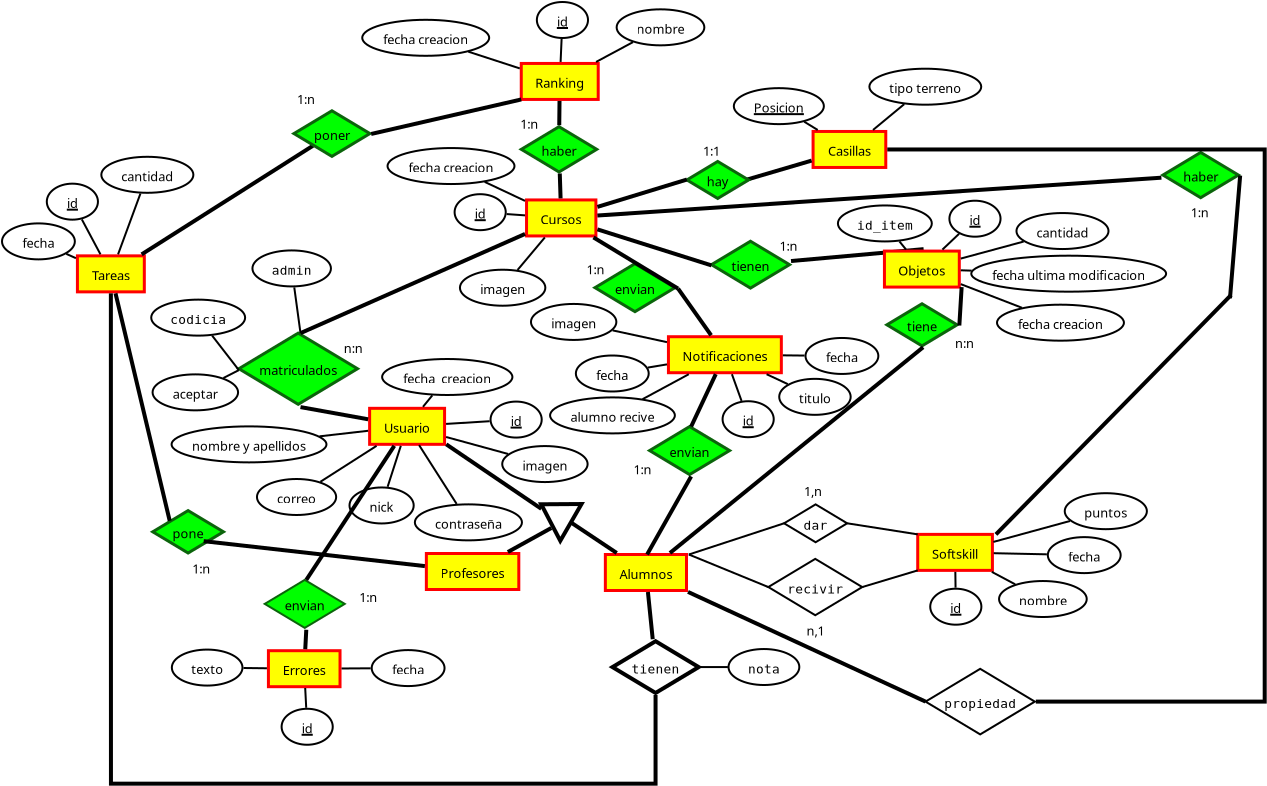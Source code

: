 <?xml version="1.0" encoding="UTF-8"?>
<dia:diagram xmlns:dia="http://www.lysator.liu.se/~alla/dia/">
  <dia:layer name="Fondo" visible="true" active="true">
    <dia:object type="ER - Entity" version="0" id="O0">
      <dia:attribute name="obj_pos">
        <dia:point val="21.459,3.122"/>
      </dia:attribute>
      <dia:attribute name="obj_bb">
        <dia:rectangle val="21.384,3.047;25.107,4.997"/>
      </dia:attribute>
      <dia:attribute name="elem_corner">
        <dia:point val="21.459,3.122"/>
      </dia:attribute>
      <dia:attribute name="elem_width">
        <dia:real val="3.573"/>
      </dia:attribute>
      <dia:attribute name="elem_height">
        <dia:real val="1.8"/>
      </dia:attribute>
      <dia:attribute name="border_width">
        <dia:real val="0.15"/>
      </dia:attribute>
      <dia:attribute name="border_color">
        <dia:color val="#ff0000"/>
      </dia:attribute>
      <dia:attribute name="inner_color">
        <dia:color val="#ffff00"/>
      </dia:attribute>
      <dia:attribute name="name">
        <dia:string>#Cursos#</dia:string>
      </dia:attribute>
      <dia:attribute name="weak">
        <dia:boolean val="false"/>
      </dia:attribute>
      <dia:attribute name="associative">
        <dia:boolean val="false"/>
      </dia:attribute>
      <dia:attribute name="font">
        <dia:font family="sans" style="0" name="Helvetica"/>
      </dia:attribute>
      <dia:attribute name="font_height">
        <dia:real val="0.8"/>
      </dia:attribute>
    </dia:object>
    <dia:object type="ER - Entity" version="0" id="O1">
      <dia:attribute name="obj_pos">
        <dia:point val="25.4,20.85"/>
      </dia:attribute>
      <dia:attribute name="obj_bb">
        <dia:rectangle val="25.325,20.775;29.648,22.725"/>
      </dia:attribute>
      <dia:attribute name="elem_corner">
        <dia:point val="25.4,20.85"/>
      </dia:attribute>
      <dia:attribute name="elem_width">
        <dia:real val="4.172"/>
      </dia:attribute>
      <dia:attribute name="elem_height">
        <dia:real val="1.8"/>
      </dia:attribute>
      <dia:attribute name="border_width">
        <dia:real val="0.15"/>
      </dia:attribute>
      <dia:attribute name="border_color">
        <dia:color val="#ff0000"/>
      </dia:attribute>
      <dia:attribute name="inner_color">
        <dia:color val="#ffff00"/>
      </dia:attribute>
      <dia:attribute name="name">
        <dia:string>#Alumnos#</dia:string>
      </dia:attribute>
      <dia:attribute name="weak">
        <dia:boolean val="false"/>
      </dia:attribute>
      <dia:attribute name="associative">
        <dia:boolean val="false"/>
      </dia:attribute>
      <dia:attribute name="font">
        <dia:font family="sans" style="0" name="Helvetica"/>
      </dia:attribute>
      <dia:attribute name="font_height">
        <dia:real val="0.8"/>
      </dia:attribute>
    </dia:object>
    <dia:object type="ER - Entity" version="0" id="O2">
      <dia:attribute name="obj_pos">
        <dia:point val="16.45,20.8"/>
      </dia:attribute>
      <dia:attribute name="obj_bb">
        <dia:rectangle val="16.375,20.725;21.3,22.675"/>
      </dia:attribute>
      <dia:attribute name="elem_corner">
        <dia:point val="16.45,20.8"/>
      </dia:attribute>
      <dia:attribute name="elem_width">
        <dia:real val="4.775"/>
      </dia:attribute>
      <dia:attribute name="elem_height">
        <dia:real val="1.8"/>
      </dia:attribute>
      <dia:attribute name="border_width">
        <dia:real val="0.15"/>
      </dia:attribute>
      <dia:attribute name="border_color">
        <dia:color val="#ff0000"/>
      </dia:attribute>
      <dia:attribute name="inner_color">
        <dia:color val="#ffff00"/>
      </dia:attribute>
      <dia:attribute name="name">
        <dia:string>#Profesores#</dia:string>
      </dia:attribute>
      <dia:attribute name="weak">
        <dia:boolean val="false"/>
      </dia:attribute>
      <dia:attribute name="associative">
        <dia:boolean val="false"/>
      </dia:attribute>
      <dia:attribute name="font">
        <dia:font family="sans" style="0" name="Helvetica"/>
      </dia:attribute>
      <dia:attribute name="font_height">
        <dia:real val="0.8"/>
      </dia:attribute>
    </dia:object>
    <dia:object type="ER - Entity" version="0" id="O3">
      <dia:attribute name="obj_pos">
        <dia:point val="13.613,13.541"/>
      </dia:attribute>
      <dia:attribute name="obj_bb">
        <dia:rectangle val="13.538,13.466;17.518,15.416"/>
      </dia:attribute>
      <dia:attribute name="elem_corner">
        <dia:point val="13.613,13.541"/>
      </dia:attribute>
      <dia:attribute name="elem_width">
        <dia:real val="3.83"/>
      </dia:attribute>
      <dia:attribute name="elem_height">
        <dia:real val="1.8"/>
      </dia:attribute>
      <dia:attribute name="border_width">
        <dia:real val="0.15"/>
      </dia:attribute>
      <dia:attribute name="border_color">
        <dia:color val="#ff0000"/>
      </dia:attribute>
      <dia:attribute name="inner_color">
        <dia:color val="#ffff00"/>
      </dia:attribute>
      <dia:attribute name="name">
        <dia:string>#Usuario#</dia:string>
      </dia:attribute>
      <dia:attribute name="weak">
        <dia:boolean val="false"/>
      </dia:attribute>
      <dia:attribute name="associative">
        <dia:boolean val="false"/>
      </dia:attribute>
      <dia:attribute name="font">
        <dia:font family="sans" style="0" name="Helvetica"/>
      </dia:attribute>
      <dia:attribute name="font_height">
        <dia:real val="0.8"/>
      </dia:attribute>
    </dia:object>
    <dia:object type="Standard - Line" version="0" id="O4">
      <dia:attribute name="obj_pos">
        <dia:point val="26.004,20.776"/>
      </dia:attribute>
      <dia:attribute name="obj_bb">
        <dia:rectangle val="23.538,19.107;26.142,20.914"/>
      </dia:attribute>
      <dia:attribute name="conn_endpoints">
        <dia:point val="26.004,20.776"/>
        <dia:point val="23.676,19.246"/>
      </dia:attribute>
      <dia:attribute name="numcp">
        <dia:int val="1"/>
      </dia:attribute>
      <dia:attribute name="line_width">
        <dia:real val="0.2"/>
      </dia:attribute>
      <dia:connections>
        <dia:connection handle="0" to="O1" connection="8"/>
        <dia:connection handle="1" to="O129" connection="3"/>
      </dia:connections>
    </dia:object>
    <dia:object type="Standard - Line" version="0" id="O5">
      <dia:attribute name="obj_pos">
        <dia:point val="20.569,20.726"/>
      </dia:attribute>
      <dia:attribute name="obj_bb">
        <dia:rectangle val="20.433,19.391;22.836,20.862"/>
      </dia:attribute>
      <dia:attribute name="conn_endpoints">
        <dia:point val="20.569,20.726"/>
        <dia:point val="22.7,19.527"/>
      </dia:attribute>
      <dia:attribute name="numcp">
        <dia:int val="1"/>
      </dia:attribute>
      <dia:attribute name="line_width">
        <dia:real val="0.2"/>
      </dia:attribute>
      <dia:connections>
        <dia:connection handle="0" to="O2" connection="8"/>
        <dia:connection handle="1" to="O129" connection="6"/>
      </dia:connections>
    </dia:object>
    <dia:object type="Standard - Line" version="0" id="O6">
      <dia:attribute name="obj_pos">
        <dia:point val="34.805,6.198"/>
      </dia:attribute>
      <dia:attribute name="obj_bb">
        <dia:rectangle val="34.696,5.473;41.422,6.307"/>
      </dia:attribute>
      <dia:attribute name="conn_endpoints">
        <dia:point val="34.805,6.198"/>
        <dia:point val="41.313,5.582"/>
      </dia:attribute>
      <dia:attribute name="numcp">
        <dia:int val="1"/>
      </dia:attribute>
      <dia:attribute name="line_width">
        <dia:real val="0.2"/>
      </dia:attribute>
      <dia:connections>
        <dia:connection handle="0" to="O7" connection="8"/>
      </dia:connections>
    </dia:object>
    <dia:object type="ER - Relationship" version="0" id="O7">
      <dia:attribute name="obj_pos">
        <dia:point val="30.703,5.187"/>
      </dia:attribute>
      <dia:attribute name="obj_bb">
        <dia:rectangle val="30.328,5.112;35.105,7.679"/>
      </dia:attribute>
      <dia:attribute name="elem_corner">
        <dia:point val="30.703,5.187"/>
      </dia:attribute>
      <dia:attribute name="elem_width">
        <dia:real val="4.027"/>
      </dia:attribute>
      <dia:attribute name="elem_height">
        <dia:real val="2.416"/>
      </dia:attribute>
      <dia:attribute name="border_width">
        <dia:real val="0.15"/>
      </dia:attribute>
      <dia:attribute name="border_color">
        <dia:color val="#0b640b"/>
      </dia:attribute>
      <dia:attribute name="inner_color">
        <dia:color val="#00ff00"/>
      </dia:attribute>
      <dia:attribute name="name">
        <dia:string>#tienen#</dia:string>
      </dia:attribute>
      <dia:attribute name="left_card">
        <dia:string>##</dia:string>
      </dia:attribute>
      <dia:attribute name="right_card">
        <dia:string>##</dia:string>
      </dia:attribute>
      <dia:attribute name="identifying">
        <dia:boolean val="false"/>
      </dia:attribute>
      <dia:attribute name="rotated">
        <dia:boolean val="false"/>
      </dia:attribute>
      <dia:attribute name="font">
        <dia:font family="sans" style="0" name="Helvetica"/>
      </dia:attribute>
      <dia:attribute name="font_height">
        <dia:real val="0.8"/>
      </dia:attribute>
    </dia:object>
    <dia:object type="Standard - Line" version="0" id="O8">
      <dia:attribute name="obj_pos">
        <dia:point val="30.703,6.395"/>
      </dia:attribute>
      <dia:attribute name="obj_bb">
        <dia:rectangle val="24.981,4.488;30.828,6.521"/>
      </dia:attribute>
      <dia:attribute name="conn_endpoints">
        <dia:point val="30.703,6.395"/>
        <dia:point val="25.107,4.614"/>
      </dia:attribute>
      <dia:attribute name="numcp">
        <dia:int val="1"/>
      </dia:attribute>
      <dia:attribute name="line_width">
        <dia:real val="0.2"/>
      </dia:attribute>
      <dia:connections>
        <dia:connection handle="0" to="O7" connection="0"/>
        <dia:connection handle="1" to="O0" connection="8"/>
      </dia:connections>
    </dia:object>
    <dia:object type="Standard - Line" version="0" id="O9">
      <dia:attribute name="obj_pos">
        <dia:point val="13.539,14.085"/>
      </dia:attribute>
      <dia:attribute name="obj_bb">
        <dia:rectangle val="10.041,13.364;13.655,14.201"/>
      </dia:attribute>
      <dia:attribute name="conn_endpoints">
        <dia:point val="13.539,14.085"/>
        <dia:point val="10.157,13.48"/>
      </dia:attribute>
      <dia:attribute name="numcp">
        <dia:int val="1"/>
      </dia:attribute>
      <dia:attribute name="line_width">
        <dia:real val="0.2"/>
      </dia:attribute>
      <dia:connections>
        <dia:connection handle="0" to="O3" connection="8"/>
        <dia:connection handle="1" to="O10" connection="6"/>
      </dia:connections>
    </dia:object>
    <dia:object type="ER - Relationship" version="0" id="O10">
      <dia:attribute name="obj_pos">
        <dia:point val="7.074,9.781"/>
      </dia:attribute>
      <dia:attribute name="obj_bb">
        <dia:rectangle val="6.699,9.706;13.614,13.555"/>
      </dia:attribute>
      <dia:attribute name="elem_corner">
        <dia:point val="7.074,9.781"/>
      </dia:attribute>
      <dia:attribute name="elem_width">
        <dia:real val="6.165"/>
      </dia:attribute>
      <dia:attribute name="elem_height">
        <dia:real val="3.699"/>
      </dia:attribute>
      <dia:attribute name="border_width">
        <dia:real val="0.15"/>
      </dia:attribute>
      <dia:attribute name="border_color">
        <dia:color val="#0b640b"/>
      </dia:attribute>
      <dia:attribute name="inner_color">
        <dia:color val="#00ff00"/>
      </dia:attribute>
      <dia:attribute name="name">
        <dia:string>#matriculados#</dia:string>
      </dia:attribute>
      <dia:attribute name="left_card">
        <dia:string>##</dia:string>
      </dia:attribute>
      <dia:attribute name="right_card">
        <dia:string>##</dia:string>
      </dia:attribute>
      <dia:attribute name="identifying">
        <dia:boolean val="false"/>
      </dia:attribute>
      <dia:attribute name="rotated">
        <dia:boolean val="false"/>
      </dia:attribute>
      <dia:attribute name="font">
        <dia:font family="sans" style="0" name="Helvetica"/>
      </dia:attribute>
      <dia:attribute name="font_height">
        <dia:real val="0.8"/>
      </dia:attribute>
    </dia:object>
    <dia:object type="Standard - Line" version="0" id="O11">
      <dia:attribute name="obj_pos">
        <dia:point val="10.157,9.781"/>
      </dia:attribute>
      <dia:attribute name="obj_bb">
        <dia:rectangle val="10.025,4.708;21.517,9.913"/>
      </dia:attribute>
      <dia:attribute name="conn_endpoints">
        <dia:point val="10.157,9.781"/>
        <dia:point val="21.385,4.84"/>
      </dia:attribute>
      <dia:attribute name="numcp">
        <dia:int val="1"/>
      </dia:attribute>
      <dia:attribute name="line_width">
        <dia:real val="0.2"/>
      </dia:attribute>
      <dia:connections>
        <dia:connection handle="0" to="O10" connection="2"/>
        <dia:connection handle="1" to="O0" connection="8"/>
      </dia:connections>
    </dia:object>
    <dia:object type="Standard - Text" version="1" id="O12">
      <dia:attribute name="obj_pos">
        <dia:point val="12.324,10.781"/>
      </dia:attribute>
      <dia:attribute name="obj_bb">
        <dia:rectangle val="12.324,10.186;13.349,10.931"/>
      </dia:attribute>
      <dia:attribute name="text">
        <dia:composite type="text">
          <dia:attribute name="string">
            <dia:string>#n:n#</dia:string>
          </dia:attribute>
          <dia:attribute name="font">
            <dia:font family="sans" style="0" name="Helvetica"/>
          </dia:attribute>
          <dia:attribute name="height">
            <dia:real val="0.8"/>
          </dia:attribute>
          <dia:attribute name="pos">
            <dia:point val="12.324,10.781"/>
          </dia:attribute>
          <dia:attribute name="color">
            <dia:color val="#000000"/>
          </dia:attribute>
          <dia:attribute name="alignment">
            <dia:enum val="0"/>
          </dia:attribute>
        </dia:composite>
      </dia:attribute>
      <dia:attribute name="valign">
        <dia:enum val="3"/>
      </dia:attribute>
    </dia:object>
    <dia:object type="Standard - Text" version="1" id="O13">
      <dia:attribute name="obj_pos">
        <dia:point val="34.102,5.668"/>
      </dia:attribute>
      <dia:attribute name="obj_bb">
        <dia:rectangle val="34.102,5.055;35.148,5.856"/>
      </dia:attribute>
      <dia:attribute name="text">
        <dia:composite type="text">
          <dia:attribute name="string">
            <dia:string>#1:n#</dia:string>
          </dia:attribute>
          <dia:attribute name="font">
            <dia:font family="sans" style="0" name="Helvetica"/>
          </dia:attribute>
          <dia:attribute name="height">
            <dia:real val="0.8"/>
          </dia:attribute>
          <dia:attribute name="pos">
            <dia:point val="34.102,5.668"/>
          </dia:attribute>
          <dia:attribute name="color">
            <dia:color val="#000000"/>
          </dia:attribute>
          <dia:attribute name="alignment">
            <dia:enum val="0"/>
          </dia:attribute>
        </dia:composite>
      </dia:attribute>
      <dia:attribute name="valign">
        <dia:enum val="3"/>
      </dia:attribute>
    </dia:object>
    <dia:object type="ER - Attribute" version="0" id="O14">
      <dia:attribute name="obj_pos">
        <dia:point val="19.66,13.204"/>
      </dia:attribute>
      <dia:attribute name="obj_bb">
        <dia:rectangle val="19.61,13.154;22.295,15.054"/>
      </dia:attribute>
      <dia:attribute name="elem_corner">
        <dia:point val="19.66,13.204"/>
      </dia:attribute>
      <dia:attribute name="elem_width">
        <dia:real val="2.585"/>
      </dia:attribute>
      <dia:attribute name="elem_height">
        <dia:real val="1.8"/>
      </dia:attribute>
      <dia:attribute name="border_width">
        <dia:real val="0.1"/>
      </dia:attribute>
      <dia:attribute name="border_color">
        <dia:color val="#000000"/>
      </dia:attribute>
      <dia:attribute name="inner_color">
        <dia:color val="#ffffff"/>
      </dia:attribute>
      <dia:attribute name="name">
        <dia:string>#id#</dia:string>
      </dia:attribute>
      <dia:attribute name="key">
        <dia:boolean val="true"/>
      </dia:attribute>
      <dia:attribute name="weak_key">
        <dia:boolean val="false"/>
      </dia:attribute>
      <dia:attribute name="derived">
        <dia:boolean val="false"/>
      </dia:attribute>
      <dia:attribute name="multivalued">
        <dia:boolean val="false"/>
      </dia:attribute>
      <dia:attribute name="font">
        <dia:font family="sans" style="0" name="Helvetica"/>
      </dia:attribute>
      <dia:attribute name="font_height">
        <dia:real val="0.8"/>
      </dia:attribute>
    </dia:object>
    <dia:object type="Standard - Line" version="0" id="O15">
      <dia:attribute name="obj_pos">
        <dia:point val="19.616,14.187"/>
      </dia:attribute>
      <dia:attribute name="obj_bb">
        <dia:rectangle val="17.465,14.134;19.669,14.37"/>
      </dia:attribute>
      <dia:attribute name="conn_endpoints">
        <dia:point val="19.616,14.187"/>
        <dia:point val="17.518,14.317"/>
      </dia:attribute>
      <dia:attribute name="numcp">
        <dia:int val="1"/>
      </dia:attribute>
      <dia:connections>
        <dia:connection handle="0" to="O14" connection="8"/>
        <dia:connection handle="1" to="O3" connection="8"/>
      </dia:connections>
    </dia:object>
    <dia:object type="ER - Entity" version="0" id="O16">
      <dia:attribute name="obj_pos">
        <dia:point val="35.786,-0.302"/>
      </dia:attribute>
      <dia:attribute name="obj_bb">
        <dia:rectangle val="35.711,-0.377;39.691,1.573"/>
      </dia:attribute>
      <dia:attribute name="elem_corner">
        <dia:point val="35.786,-0.302"/>
      </dia:attribute>
      <dia:attribute name="elem_width">
        <dia:real val="3.83"/>
      </dia:attribute>
      <dia:attribute name="elem_height">
        <dia:real val="1.8"/>
      </dia:attribute>
      <dia:attribute name="border_width">
        <dia:real val="0.15"/>
      </dia:attribute>
      <dia:attribute name="border_color">
        <dia:color val="#ff0000"/>
      </dia:attribute>
      <dia:attribute name="inner_color">
        <dia:color val="#ffff00"/>
      </dia:attribute>
      <dia:attribute name="name">
        <dia:string>#Casillas#</dia:string>
      </dia:attribute>
      <dia:attribute name="weak">
        <dia:boolean val="false"/>
      </dia:attribute>
      <dia:attribute name="associative">
        <dia:boolean val="false"/>
      </dia:attribute>
      <dia:attribute name="font">
        <dia:font family="sans" style="0" name="Helvetica"/>
      </dia:attribute>
      <dia:attribute name="font_height">
        <dia:real val="0.8"/>
      </dia:attribute>
    </dia:object>
    <dia:object type="Standard - Line" version="0" id="O17">
      <dia:attribute name="obj_pos">
        <dia:point val="35.713,1.172"/>
      </dia:attribute>
      <dia:attribute name="obj_bb">
        <dia:rectangle val="32.365,1.048;35.837,2.226"/>
      </dia:attribute>
      <dia:attribute name="conn_endpoints">
        <dia:point val="35.713,1.172"/>
        <dia:point val="32.489,2.102"/>
      </dia:attribute>
      <dia:attribute name="numcp">
        <dia:int val="1"/>
      </dia:attribute>
      <dia:attribute name="line_width">
        <dia:real val="0.2"/>
      </dia:attribute>
      <dia:connections>
        <dia:connection handle="0" to="O16" connection="8"/>
        <dia:connection handle="1" to="O22" connection="4"/>
      </dia:connections>
    </dia:object>
    <dia:object type="ER - Attribute" version="0" id="O18">
      <dia:attribute name="obj_pos">
        <dia:point val="7.98,17.075"/>
      </dia:attribute>
      <dia:attribute name="obj_bb">
        <dia:rectangle val="7.93,17.025;12.088,18.925"/>
      </dia:attribute>
      <dia:attribute name="elem_corner">
        <dia:point val="7.98,17.075"/>
      </dia:attribute>
      <dia:attribute name="elem_width">
        <dia:real val="4.058"/>
      </dia:attribute>
      <dia:attribute name="elem_height">
        <dia:real val="1.8"/>
      </dia:attribute>
      <dia:attribute name="border_width">
        <dia:real val="0.1"/>
      </dia:attribute>
      <dia:attribute name="border_color">
        <dia:color val="#000000"/>
      </dia:attribute>
      <dia:attribute name="inner_color">
        <dia:color val="#ffffff"/>
      </dia:attribute>
      <dia:attribute name="name">
        <dia:string>#correo#</dia:string>
      </dia:attribute>
      <dia:attribute name="key">
        <dia:boolean val="false"/>
      </dia:attribute>
      <dia:attribute name="weak_key">
        <dia:boolean val="false"/>
      </dia:attribute>
      <dia:attribute name="derived">
        <dia:boolean val="false"/>
      </dia:attribute>
      <dia:attribute name="multivalued">
        <dia:boolean val="false"/>
      </dia:attribute>
      <dia:attribute name="font">
        <dia:font family="sans" style="0" name="Helvetica"/>
      </dia:attribute>
      <dia:attribute name="font_height">
        <dia:real val="0.8"/>
      </dia:attribute>
    </dia:object>
    <dia:object type="ER - Attribute" version="0" id="O19">
      <dia:attribute name="obj_pos">
        <dia:point val="15.875,18.343"/>
      </dia:attribute>
      <dia:attribute name="obj_bb">
        <dia:rectangle val="15.825,18.293;21.505,20.193"/>
      </dia:attribute>
      <dia:attribute name="elem_corner">
        <dia:point val="15.875,18.343"/>
      </dia:attribute>
      <dia:attribute name="elem_width">
        <dia:real val="5.58"/>
      </dia:attribute>
      <dia:attribute name="elem_height">
        <dia:real val="1.8"/>
      </dia:attribute>
      <dia:attribute name="border_width">
        <dia:real val="0.1"/>
      </dia:attribute>
      <dia:attribute name="border_color">
        <dia:color val="#000000"/>
      </dia:attribute>
      <dia:attribute name="inner_color">
        <dia:color val="#ffffff"/>
      </dia:attribute>
      <dia:attribute name="name">
        <dia:string>#contraseña#</dia:string>
      </dia:attribute>
      <dia:attribute name="key">
        <dia:boolean val="false"/>
      </dia:attribute>
      <dia:attribute name="weak_key">
        <dia:boolean val="false"/>
      </dia:attribute>
      <dia:attribute name="derived">
        <dia:boolean val="false"/>
      </dia:attribute>
      <dia:attribute name="multivalued">
        <dia:boolean val="false"/>
      </dia:attribute>
      <dia:attribute name="font">
        <dia:font family="sans" style="0" name="Helvetica"/>
      </dia:attribute>
      <dia:attribute name="font_height">
        <dia:real val="0.8"/>
      </dia:attribute>
    </dia:object>
    <dia:object type="Standard - Line" version="0" id="O20">
      <dia:attribute name="obj_pos">
        <dia:point val="11.206,17.208"/>
      </dia:attribute>
      <dia:attribute name="obj_bb">
        <dia:rectangle val="11.137,15.347;14.074,17.277"/>
      </dia:attribute>
      <dia:attribute name="conn_endpoints">
        <dia:point val="11.206,17.208"/>
        <dia:point val="14.005,15.416"/>
      </dia:attribute>
      <dia:attribute name="numcp">
        <dia:int val="1"/>
      </dia:attribute>
      <dia:connections>
        <dia:connection handle="0" to="O18" connection="8"/>
        <dia:connection handle="1" to="O3" connection="8"/>
      </dia:connections>
    </dia:object>
    <dia:object type="Standard - Line" version="0" id="O21">
      <dia:attribute name="obj_pos">
        <dia:point val="18.063,18.321"/>
      </dia:attribute>
      <dia:attribute name="obj_bb">
        <dia:rectangle val="16.072,15.309;18.132,18.39"/>
      </dia:attribute>
      <dia:attribute name="conn_endpoints">
        <dia:point val="18.063,18.321"/>
        <dia:point val="16.141,15.379"/>
      </dia:attribute>
      <dia:attribute name="numcp">
        <dia:int val="1"/>
      </dia:attribute>
      <dia:connections>
        <dia:connection handle="0" to="O19" connection="8"/>
        <dia:connection handle="1" to="O3" connection="8"/>
      </dia:connections>
    </dia:object>
    <dia:object type="ER - Relationship" version="0" id="O22">
      <dia:attribute name="obj_pos">
        <dia:point val="29.476,1.198"/>
      </dia:attribute>
      <dia:attribute name="obj_bb">
        <dia:rectangle val="29.101,1.123;33.029,3.18"/>
      </dia:attribute>
      <dia:attribute name="elem_corner">
        <dia:point val="29.476,1.198"/>
      </dia:attribute>
      <dia:attribute name="elem_width">
        <dia:real val="3.178"/>
      </dia:attribute>
      <dia:attribute name="elem_height">
        <dia:real val="1.907"/>
      </dia:attribute>
      <dia:attribute name="border_width">
        <dia:real val="0.15"/>
      </dia:attribute>
      <dia:attribute name="border_color">
        <dia:color val="#0b640b"/>
      </dia:attribute>
      <dia:attribute name="inner_color">
        <dia:color val="#00ff00"/>
      </dia:attribute>
      <dia:attribute name="name">
        <dia:string>#hay#</dia:string>
      </dia:attribute>
      <dia:attribute name="left_card">
        <dia:string>##</dia:string>
      </dia:attribute>
      <dia:attribute name="right_card">
        <dia:string>##</dia:string>
      </dia:attribute>
      <dia:attribute name="identifying">
        <dia:boolean val="false"/>
      </dia:attribute>
      <dia:attribute name="rotated">
        <dia:boolean val="false"/>
      </dia:attribute>
      <dia:attribute name="font">
        <dia:font family="sans" style="0" name="Helvetica"/>
      </dia:attribute>
      <dia:attribute name="font_height">
        <dia:real val="0.8"/>
      </dia:attribute>
    </dia:object>
    <dia:object type="Standard - Line" version="0" id="O23">
      <dia:attribute name="obj_pos">
        <dia:point val="29.476,2.102"/>
      </dia:attribute>
      <dia:attribute name="obj_bb">
        <dia:rectangle val="24.976,1.977;29.601,3.575"/>
      </dia:attribute>
      <dia:attribute name="conn_endpoints">
        <dia:point val="29.476,2.102"/>
        <dia:point val="25.101,3.45"/>
      </dia:attribute>
      <dia:attribute name="numcp">
        <dia:int val="1"/>
      </dia:attribute>
      <dia:attribute name="line_width">
        <dia:real val="0.2"/>
      </dia:attribute>
      <dia:connections>
        <dia:connection handle="0" to="O22" connection="0"/>
        <dia:connection handle="1" to="O0" connection="8"/>
      </dia:connections>
    </dia:object>
    <dia:object type="Standard - Text" version="1" id="O24">
      <dia:attribute name="obj_pos">
        <dia:point val="30.285,0.912"/>
      </dia:attribute>
      <dia:attribute name="obj_bb">
        <dia:rectangle val="30.285,0.317;31.314,1.062"/>
      </dia:attribute>
      <dia:attribute name="text">
        <dia:composite type="text">
          <dia:attribute name="string">
            <dia:string>#1:1#</dia:string>
          </dia:attribute>
          <dia:attribute name="font">
            <dia:font family="sans" style="0" name="Helvetica"/>
          </dia:attribute>
          <dia:attribute name="height">
            <dia:real val="0.8"/>
          </dia:attribute>
          <dia:attribute name="pos">
            <dia:point val="30.285,0.912"/>
          </dia:attribute>
          <dia:attribute name="color">
            <dia:color val="#000000"/>
          </dia:attribute>
          <dia:attribute name="alignment">
            <dia:enum val="0"/>
          </dia:attribute>
        </dia:composite>
      </dia:attribute>
      <dia:attribute name="valign">
        <dia:enum val="3"/>
      </dia:attribute>
    </dia:object>
    <dia:object type="ER - Attribute" version="0" id="O25">
      <dia:attribute name="obj_pos">
        <dia:point val="12.607,17.498"/>
      </dia:attribute>
      <dia:attribute name="obj_bb">
        <dia:rectangle val="12.557,17.448;15.963,19.348"/>
      </dia:attribute>
      <dia:attribute name="elem_corner">
        <dia:point val="12.607,17.498"/>
      </dia:attribute>
      <dia:attribute name="elem_width">
        <dia:real val="3.305"/>
      </dia:attribute>
      <dia:attribute name="elem_height">
        <dia:real val="1.8"/>
      </dia:attribute>
      <dia:attribute name="border_width">
        <dia:real val="0.1"/>
      </dia:attribute>
      <dia:attribute name="border_color">
        <dia:color val="#000000"/>
      </dia:attribute>
      <dia:attribute name="inner_color">
        <dia:color val="#ffffff"/>
      </dia:attribute>
      <dia:attribute name="name">
        <dia:string>#nick#</dia:string>
      </dia:attribute>
      <dia:attribute name="key">
        <dia:boolean val="false"/>
      </dia:attribute>
      <dia:attribute name="weak_key">
        <dia:boolean val="false"/>
      </dia:attribute>
      <dia:attribute name="derived">
        <dia:boolean val="false"/>
      </dia:attribute>
      <dia:attribute name="multivalued">
        <dia:boolean val="false"/>
      </dia:attribute>
      <dia:attribute name="font">
        <dia:font family="sans" style="0" name="Helvetica"/>
      </dia:attribute>
      <dia:attribute name="font_height">
        <dia:real val="0.8"/>
      </dia:attribute>
    </dia:object>
    <dia:object type="Standard - Line" version="0" id="O26">
      <dia:attribute name="obj_pos">
        <dia:point val="15.216,15.415"/>
      </dia:attribute>
      <dia:attribute name="obj_bb">
        <dia:rectangle val="14.496,15.353;15.279,17.529"/>
      </dia:attribute>
      <dia:attribute name="conn_endpoints">
        <dia:point val="15.216,15.415"/>
        <dia:point val="14.558,17.466"/>
      </dia:attribute>
      <dia:attribute name="numcp">
        <dia:int val="1"/>
      </dia:attribute>
      <dia:connections>
        <dia:connection handle="0" to="O3" connection="8"/>
        <dia:connection handle="1" to="O25" connection="8"/>
      </dia:connections>
    </dia:object>
    <dia:object type="ER - Attribute" version="0" id="O27">
      <dia:attribute name="obj_pos">
        <dia:point val="3.712,14.444"/>
      </dia:attribute>
      <dia:attribute name="obj_bb">
        <dia:rectangle val="3.662,14.394;11.892,16.294"/>
      </dia:attribute>
      <dia:attribute name="elem_corner">
        <dia:point val="3.712,14.444"/>
      </dia:attribute>
      <dia:attribute name="elem_width">
        <dia:real val="8.13"/>
      </dia:attribute>
      <dia:attribute name="elem_height">
        <dia:real val="1.8"/>
      </dia:attribute>
      <dia:attribute name="border_width">
        <dia:real val="0.1"/>
      </dia:attribute>
      <dia:attribute name="border_color">
        <dia:color val="#000000"/>
      </dia:attribute>
      <dia:attribute name="inner_color">
        <dia:color val="#ffffff"/>
      </dia:attribute>
      <dia:attribute name="name">
        <dia:string>#nombre y apellidos#</dia:string>
      </dia:attribute>
      <dia:attribute name="key">
        <dia:boolean val="false"/>
      </dia:attribute>
      <dia:attribute name="weak_key">
        <dia:boolean val="false"/>
      </dia:attribute>
      <dia:attribute name="derived">
        <dia:boolean val="false"/>
      </dia:attribute>
      <dia:attribute name="multivalued">
        <dia:boolean val="false"/>
      </dia:attribute>
      <dia:attribute name="font">
        <dia:font family="sans" style="0" name="Helvetica"/>
      </dia:attribute>
      <dia:attribute name="font_height">
        <dia:real val="0.8"/>
      </dia:attribute>
    </dia:object>
    <dia:object type="Standard - Line" version="0" id="O28">
      <dia:attribute name="obj_pos">
        <dia:point val="11.424,14.919"/>
      </dia:attribute>
      <dia:attribute name="obj_bb">
        <dia:rectangle val="11.369,14.617;13.597,14.975"/>
      </dia:attribute>
      <dia:attribute name="conn_endpoints">
        <dia:point val="11.424,14.919"/>
        <dia:point val="13.541,14.672"/>
      </dia:attribute>
      <dia:attribute name="numcp">
        <dia:int val="1"/>
      </dia:attribute>
      <dia:connections>
        <dia:connection handle="0" to="O27" connection="8"/>
        <dia:connection handle="1" to="O3" connection="8"/>
      </dia:connections>
    </dia:object>
    <dia:object type="ER - Entity" version="0" id="O29">
      <dia:attribute name="obj_pos">
        <dia:point val="41.018,19.844"/>
      </dia:attribute>
      <dia:attribute name="obj_bb">
        <dia:rectangle val="40.943,19.769;45.003,21.719"/>
      </dia:attribute>
      <dia:attribute name="elem_corner">
        <dia:point val="41.018,19.844"/>
      </dia:attribute>
      <dia:attribute name="elem_width">
        <dia:real val="3.91"/>
      </dia:attribute>
      <dia:attribute name="elem_height">
        <dia:real val="1.8"/>
      </dia:attribute>
      <dia:attribute name="border_width">
        <dia:real val="0.15"/>
      </dia:attribute>
      <dia:attribute name="border_color">
        <dia:color val="#ff0000"/>
      </dia:attribute>
      <dia:attribute name="inner_color">
        <dia:color val="#ffff00"/>
      </dia:attribute>
      <dia:attribute name="name">
        <dia:string>#Softskill#</dia:string>
      </dia:attribute>
      <dia:attribute name="weak">
        <dia:boolean val="false"/>
      </dia:attribute>
      <dia:attribute name="associative">
        <dia:boolean val="false"/>
      </dia:attribute>
      <dia:attribute name="font">
        <dia:font family="sans" style="0" name="Helvetica"/>
      </dia:attribute>
      <dia:attribute name="font_height">
        <dia:real val="0.8"/>
      </dia:attribute>
    </dia:object>
    <dia:object type="ER - Relationship" version="0" id="O30">
      <dia:attribute name="obj_pos">
        <dia:point val="53.278,0.746"/>
      </dia:attribute>
      <dia:attribute name="obj_bb">
        <dia:rectangle val="52.903,0.671;57.515,3.139"/>
      </dia:attribute>
      <dia:attribute name="elem_corner">
        <dia:point val="53.278,0.746"/>
      </dia:attribute>
      <dia:attribute name="elem_width">
        <dia:real val="3.862"/>
      </dia:attribute>
      <dia:attribute name="elem_height">
        <dia:real val="2.317"/>
      </dia:attribute>
      <dia:attribute name="border_width">
        <dia:real val="0.15"/>
      </dia:attribute>
      <dia:attribute name="border_color">
        <dia:color val="#0b640b"/>
      </dia:attribute>
      <dia:attribute name="inner_color">
        <dia:color val="#00ff00"/>
      </dia:attribute>
      <dia:attribute name="name">
        <dia:string>#haber#</dia:string>
      </dia:attribute>
      <dia:attribute name="left_card">
        <dia:string>##</dia:string>
      </dia:attribute>
      <dia:attribute name="right_card">
        <dia:string>##</dia:string>
      </dia:attribute>
      <dia:attribute name="identifying">
        <dia:boolean val="false"/>
      </dia:attribute>
      <dia:attribute name="rotated">
        <dia:boolean val="false"/>
      </dia:attribute>
      <dia:attribute name="font">
        <dia:font family="sans" style="0" name="Helvetica"/>
      </dia:attribute>
      <dia:attribute name="font_height">
        <dia:real val="0.8"/>
      </dia:attribute>
    </dia:object>
    <dia:object type="Standard - Line" version="0" id="O31">
      <dia:attribute name="obj_pos">
        <dia:point val="44.928,19.844"/>
      </dia:attribute>
      <dia:attribute name="obj_bb">
        <dia:rectangle val="44.787,7.734;56.827,19.985"/>
      </dia:attribute>
      <dia:attribute name="conn_endpoints">
        <dia:point val="44.928,19.844"/>
        <dia:point val="56.686,7.875"/>
      </dia:attribute>
      <dia:attribute name="numcp">
        <dia:int val="1"/>
      </dia:attribute>
      <dia:attribute name="line_width">
        <dia:real val="0.2"/>
      </dia:attribute>
      <dia:connections>
        <dia:connection handle="0" to="O29" connection="2"/>
      </dia:connections>
    </dia:object>
    <dia:object type="Standard - Text" version="1" id="O32">
      <dia:attribute name="obj_pos">
        <dia:point val="54.665,3.985"/>
      </dia:attribute>
      <dia:attribute name="obj_bb">
        <dia:rectangle val="54.665,3.39;55.693,4.135"/>
      </dia:attribute>
      <dia:attribute name="text">
        <dia:composite type="text">
          <dia:attribute name="string">
            <dia:string>#1:n#</dia:string>
          </dia:attribute>
          <dia:attribute name="font">
            <dia:font family="sans" style="0" name="Helvetica"/>
          </dia:attribute>
          <dia:attribute name="height">
            <dia:real val="0.8"/>
          </dia:attribute>
          <dia:attribute name="pos">
            <dia:point val="54.665,3.985"/>
          </dia:attribute>
          <dia:attribute name="color">
            <dia:color val="#000000"/>
          </dia:attribute>
          <dia:attribute name="alignment">
            <dia:enum val="0"/>
          </dia:attribute>
        </dia:composite>
      </dia:attribute>
      <dia:attribute name="valign">
        <dia:enum val="3"/>
      </dia:attribute>
    </dia:object>
    <dia:object type="ER - Attribute" version="0" id="O33">
      <dia:attribute name="obj_pos">
        <dia:point val="41.644,22.56"/>
      </dia:attribute>
      <dia:attribute name="obj_bb">
        <dia:rectangle val="41.594,22.51;44.279,24.41"/>
      </dia:attribute>
      <dia:attribute name="elem_corner">
        <dia:point val="41.644,22.56"/>
      </dia:attribute>
      <dia:attribute name="elem_width">
        <dia:real val="2.585"/>
      </dia:attribute>
      <dia:attribute name="elem_height">
        <dia:real val="1.8"/>
      </dia:attribute>
      <dia:attribute name="border_width">
        <dia:real val="0.1"/>
      </dia:attribute>
      <dia:attribute name="border_color">
        <dia:color val="#000000"/>
      </dia:attribute>
      <dia:attribute name="inner_color">
        <dia:color val="#ffffff"/>
      </dia:attribute>
      <dia:attribute name="name">
        <dia:string>#id#</dia:string>
      </dia:attribute>
      <dia:attribute name="key">
        <dia:boolean val="true"/>
      </dia:attribute>
      <dia:attribute name="weak_key">
        <dia:boolean val="false"/>
      </dia:attribute>
      <dia:attribute name="derived">
        <dia:boolean val="false"/>
      </dia:attribute>
      <dia:attribute name="multivalued">
        <dia:boolean val="false"/>
      </dia:attribute>
      <dia:attribute name="font">
        <dia:font family="sans" style="0" name="Helvetica"/>
      </dia:attribute>
      <dia:attribute name="font_height">
        <dia:real val="0.8"/>
      </dia:attribute>
    </dia:object>
    <dia:object type="Standard - Line" version="0" id="O34">
      <dia:attribute name="obj_pos">
        <dia:point val="42.96,21.719"/>
      </dia:attribute>
      <dia:attribute name="obj_bb">
        <dia:rectangle val="42.898,21.668;43.011,22.561"/>
      </dia:attribute>
      <dia:attribute name="conn_endpoints">
        <dia:point val="42.96,21.719"/>
        <dia:point val="42.949,22.51"/>
      </dia:attribute>
      <dia:attribute name="numcp">
        <dia:int val="1"/>
      </dia:attribute>
      <dia:connections>
        <dia:connection handle="0" to="O29" connection="8"/>
        <dia:connection handle="1" to="O33" connection="8"/>
      </dia:connections>
    </dia:object>
    <dia:object type="ER - Attribute" version="0" id="O35">
      <dia:attribute name="obj_pos">
        <dia:point val="45.084,22.176"/>
      </dia:attribute>
      <dia:attribute name="obj_bb">
        <dia:rectangle val="45.034,22.126;49.619,24.026"/>
      </dia:attribute>
      <dia:attribute name="elem_corner">
        <dia:point val="45.084,22.176"/>
      </dia:attribute>
      <dia:attribute name="elem_width">
        <dia:real val="4.485"/>
      </dia:attribute>
      <dia:attribute name="elem_height">
        <dia:real val="1.8"/>
      </dia:attribute>
      <dia:attribute name="border_width">
        <dia:real val="0.1"/>
      </dia:attribute>
      <dia:attribute name="border_color">
        <dia:color val="#000000"/>
      </dia:attribute>
      <dia:attribute name="inner_color">
        <dia:color val="#ffffff"/>
      </dia:attribute>
      <dia:attribute name="name">
        <dia:string>#nombre#</dia:string>
      </dia:attribute>
      <dia:attribute name="key">
        <dia:boolean val="false"/>
      </dia:attribute>
      <dia:attribute name="weak_key">
        <dia:boolean val="false"/>
      </dia:attribute>
      <dia:attribute name="derived">
        <dia:boolean val="false"/>
      </dia:attribute>
      <dia:attribute name="multivalued">
        <dia:boolean val="false"/>
      </dia:attribute>
      <dia:attribute name="font">
        <dia:font family="sans" style="0" name="Helvetica"/>
      </dia:attribute>
      <dia:attribute name="font_height">
        <dia:real val="0.8"/>
      </dia:attribute>
    </dia:object>
    <dia:object type="Standard - Line" version="0" id="O36">
      <dia:attribute name="obj_pos">
        <dia:point val="45.938,22.332"/>
      </dia:attribute>
      <dia:attribute name="obj_bb">
        <dia:rectangle val="44.726,21.651;46.006,22.399"/>
      </dia:attribute>
      <dia:attribute name="conn_endpoints">
        <dia:point val="45.938,22.332"/>
        <dia:point val="44.794,21.719"/>
      </dia:attribute>
      <dia:attribute name="numcp">
        <dia:int val="1"/>
      </dia:attribute>
      <dia:connections>
        <dia:connection handle="0" to="O35" connection="8"/>
        <dia:connection handle="1" to="O29" connection="8"/>
      </dia:connections>
    </dia:object>
    <dia:object type="ER - Attribute" version="0" id="O37">
      <dia:attribute name="obj_pos">
        <dia:point val="48.369,17.784"/>
      </dia:attribute>
      <dia:attribute name="obj_bb">
        <dia:rectangle val="48.319,17.734;52.611,19.634"/>
      </dia:attribute>
      <dia:attribute name="elem_corner">
        <dia:point val="48.369,17.784"/>
      </dia:attribute>
      <dia:attribute name="elem_width">
        <dia:real val="4.192"/>
      </dia:attribute>
      <dia:attribute name="elem_height">
        <dia:real val="1.8"/>
      </dia:attribute>
      <dia:attribute name="border_width">
        <dia:real val="0.1"/>
      </dia:attribute>
      <dia:attribute name="border_color">
        <dia:color val="#000000"/>
      </dia:attribute>
      <dia:attribute name="inner_color">
        <dia:color val="#ffffff"/>
      </dia:attribute>
      <dia:attribute name="name">
        <dia:string>#puntos#</dia:string>
      </dia:attribute>
      <dia:attribute name="key">
        <dia:boolean val="false"/>
      </dia:attribute>
      <dia:attribute name="weak_key">
        <dia:boolean val="false"/>
      </dia:attribute>
      <dia:attribute name="derived">
        <dia:boolean val="false"/>
      </dia:attribute>
      <dia:attribute name="multivalued">
        <dia:boolean val="false"/>
      </dia:attribute>
      <dia:attribute name="font">
        <dia:font family="sans" style="0" name="Helvetica"/>
      </dia:attribute>
      <dia:attribute name="font_height">
        <dia:real val="0.8"/>
      </dia:attribute>
    </dia:object>
    <dia:object type="Standard - Line" version="0" id="O38">
      <dia:attribute name="obj_pos">
        <dia:point val="48.68,19.175"/>
      </dia:attribute>
      <dia:attribute name="obj_bb">
        <dia:rectangle val="44.94,19.113;48.741,20.247"/>
      </dia:attribute>
      <dia:attribute name="conn_endpoints">
        <dia:point val="48.68,19.175"/>
        <dia:point val="45.002,20.186"/>
      </dia:attribute>
      <dia:attribute name="numcp">
        <dia:int val="1"/>
      </dia:attribute>
      <dia:connections>
        <dia:connection handle="0" to="O37" connection="8"/>
        <dia:connection handle="1" to="O29" connection="8"/>
      </dia:connections>
    </dia:object>
    <dia:object type="ER - Entity" version="0" id="O39">
      <dia:attribute name="obj_pos">
        <dia:point val="21.195,-3.703"/>
      </dia:attribute>
      <dia:attribute name="obj_bb">
        <dia:rectangle val="21.12,-3.778;25.273,-1.828"/>
      </dia:attribute>
      <dia:attribute name="elem_corner">
        <dia:point val="21.195,-3.703"/>
      </dia:attribute>
      <dia:attribute name="elem_width">
        <dia:real val="4.002"/>
      </dia:attribute>
      <dia:attribute name="elem_height">
        <dia:real val="1.8"/>
      </dia:attribute>
      <dia:attribute name="border_width">
        <dia:real val="0.15"/>
      </dia:attribute>
      <dia:attribute name="border_color">
        <dia:color val="#ff0000"/>
      </dia:attribute>
      <dia:attribute name="inner_color">
        <dia:color val="#ffff00"/>
      </dia:attribute>
      <dia:attribute name="name">
        <dia:string>#Ranking#</dia:string>
      </dia:attribute>
      <dia:attribute name="weak">
        <dia:boolean val="false"/>
      </dia:attribute>
      <dia:attribute name="associative">
        <dia:boolean val="false"/>
      </dia:attribute>
      <dia:attribute name="font">
        <dia:font family="sans" style="0" name="Helvetica"/>
      </dia:attribute>
      <dia:attribute name="font_height">
        <dia:real val="0.8"/>
      </dia:attribute>
    </dia:object>
    <dia:object type="ER - Relationship" version="0" id="O40">
      <dia:attribute name="obj_pos">
        <dia:point val="21.195,-0.54"/>
      </dia:attribute>
      <dia:attribute name="obj_bb">
        <dia:rectangle val="20.82,-0.615;25.433,1.853"/>
      </dia:attribute>
      <dia:attribute name="elem_corner">
        <dia:point val="21.195,-0.54"/>
      </dia:attribute>
      <dia:attribute name="elem_width">
        <dia:real val="3.862"/>
      </dia:attribute>
      <dia:attribute name="elem_height">
        <dia:real val="2.317"/>
      </dia:attribute>
      <dia:attribute name="border_width">
        <dia:real val="0.15"/>
      </dia:attribute>
      <dia:attribute name="border_color">
        <dia:color val="#0b640b"/>
      </dia:attribute>
      <dia:attribute name="inner_color">
        <dia:color val="#00ff00"/>
      </dia:attribute>
      <dia:attribute name="name">
        <dia:string>#haber#</dia:string>
      </dia:attribute>
      <dia:attribute name="left_card">
        <dia:string>##</dia:string>
      </dia:attribute>
      <dia:attribute name="right_card">
        <dia:string>##</dia:string>
      </dia:attribute>
      <dia:attribute name="identifying">
        <dia:boolean val="false"/>
      </dia:attribute>
      <dia:attribute name="rotated">
        <dia:boolean val="false"/>
      </dia:attribute>
      <dia:attribute name="font">
        <dia:font family="sans" style="0" name="Helvetica"/>
      </dia:attribute>
      <dia:attribute name="font_height">
        <dia:real val="0.8"/>
      </dia:attribute>
    </dia:object>
    <dia:object type="Standard - Line" version="0" id="O41">
      <dia:attribute name="obj_pos">
        <dia:point val="23.212,3.047"/>
      </dia:attribute>
      <dia:attribute name="obj_bb">
        <dia:rectangle val="23.066,1.749;23.315,3.151"/>
      </dia:attribute>
      <dia:attribute name="conn_endpoints">
        <dia:point val="23.212,3.047"/>
        <dia:point val="23.17,1.853"/>
      </dia:attribute>
      <dia:attribute name="numcp">
        <dia:int val="1"/>
      </dia:attribute>
      <dia:attribute name="line_width">
        <dia:real val="0.2"/>
      </dia:attribute>
      <dia:connections>
        <dia:connection handle="0" to="O0" connection="8"/>
        <dia:connection handle="1" to="O40" connection="8"/>
      </dia:connections>
    </dia:object>
    <dia:object type="Standard - Line" version="0" id="O42">
      <dia:attribute name="obj_pos">
        <dia:point val="23.152,-0.615"/>
      </dia:attribute>
      <dia:attribute name="obj_bb">
        <dia:rectangle val="23.05,-1.936;23.279,-0.513"/>
      </dia:attribute>
      <dia:attribute name="conn_endpoints">
        <dia:point val="23.152,-0.615"/>
        <dia:point val="23.177,-1.834"/>
      </dia:attribute>
      <dia:attribute name="numcp">
        <dia:int val="1"/>
      </dia:attribute>
      <dia:attribute name="line_width">
        <dia:real val="0.2"/>
      </dia:attribute>
      <dia:connections>
        <dia:connection handle="0" to="O40" connection="8"/>
        <dia:connection handle="1" to="O39" connection="8"/>
      </dia:connections>
    </dia:object>
    <dia:object type="ER - Attribute" version="0" id="O43">
      <dia:attribute name="obj_pos">
        <dia:point val="21.975,-6.775"/>
      </dia:attribute>
      <dia:attribute name="obj_bb">
        <dia:rectangle val="21.925,-6.825;24.61,-4.925"/>
      </dia:attribute>
      <dia:attribute name="elem_corner">
        <dia:point val="21.975,-6.775"/>
      </dia:attribute>
      <dia:attribute name="elem_width">
        <dia:real val="2.585"/>
      </dia:attribute>
      <dia:attribute name="elem_height">
        <dia:real val="1.8"/>
      </dia:attribute>
      <dia:attribute name="border_width">
        <dia:real val="0.1"/>
      </dia:attribute>
      <dia:attribute name="border_color">
        <dia:color val="#000000"/>
      </dia:attribute>
      <dia:attribute name="inner_color">
        <dia:color val="#ffffff"/>
      </dia:attribute>
      <dia:attribute name="name">
        <dia:string>#id#</dia:string>
      </dia:attribute>
      <dia:attribute name="key">
        <dia:boolean val="true"/>
      </dia:attribute>
      <dia:attribute name="weak_key">
        <dia:boolean val="false"/>
      </dia:attribute>
      <dia:attribute name="derived">
        <dia:boolean val="false"/>
      </dia:attribute>
      <dia:attribute name="multivalued">
        <dia:boolean val="false"/>
      </dia:attribute>
      <dia:attribute name="font">
        <dia:font family="sans" style="0" name="Helvetica"/>
      </dia:attribute>
      <dia:attribute name="font_height">
        <dia:real val="0.8"/>
      </dia:attribute>
    </dia:object>
    <dia:object type="Standard - Line" version="0" id="O44">
      <dia:attribute name="obj_pos">
        <dia:point val="23.219,-3.779"/>
      </dia:attribute>
      <dia:attribute name="obj_bb">
        <dia:rectangle val="23.168,-4.976;23.297,-3.727"/>
      </dia:attribute>
      <dia:attribute name="conn_endpoints">
        <dia:point val="23.219,-3.779"/>
        <dia:point val="23.245,-4.925"/>
      </dia:attribute>
      <dia:attribute name="numcp">
        <dia:int val="1"/>
      </dia:attribute>
      <dia:connections>
        <dia:connection handle="0" to="O39" connection="8"/>
        <dia:connection handle="1" to="O43" connection="8"/>
      </dia:connections>
    </dia:object>
    <dia:object type="ER - Attribute" version="0" id="O45">
      <dia:attribute name="obj_pos">
        <dia:point val="25.964,-6.408"/>
      </dia:attribute>
      <dia:attribute name="obj_bb">
        <dia:rectangle val="25.914,-6.458;30.499,-4.558"/>
      </dia:attribute>
      <dia:attribute name="elem_corner">
        <dia:point val="25.964,-6.408"/>
      </dia:attribute>
      <dia:attribute name="elem_width">
        <dia:real val="4.485"/>
      </dia:attribute>
      <dia:attribute name="elem_height">
        <dia:real val="1.8"/>
      </dia:attribute>
      <dia:attribute name="border_width">
        <dia:real val="0.1"/>
      </dia:attribute>
      <dia:attribute name="border_color">
        <dia:color val="#000000"/>
      </dia:attribute>
      <dia:attribute name="inner_color">
        <dia:color val="#ffffff"/>
      </dia:attribute>
      <dia:attribute name="name">
        <dia:string>#nombre#</dia:string>
      </dia:attribute>
      <dia:attribute name="key">
        <dia:boolean val="false"/>
      </dia:attribute>
      <dia:attribute name="weak_key">
        <dia:boolean val="false"/>
      </dia:attribute>
      <dia:attribute name="derived">
        <dia:boolean val="false"/>
      </dia:attribute>
      <dia:attribute name="multivalued">
        <dia:boolean val="false"/>
      </dia:attribute>
      <dia:attribute name="font">
        <dia:font family="sans" style="0" name="Helvetica"/>
      </dia:attribute>
      <dia:attribute name="font_height">
        <dia:real val="0.8"/>
      </dia:attribute>
    </dia:object>
    <dia:object type="Standard - Line" version="0" id="O46">
      <dia:attribute name="obj_pos">
        <dia:point val="25.003,-3.778"/>
      </dia:attribute>
      <dia:attribute name="obj_bb">
        <dia:rectangle val="24.935,-4.831;26.893,-3.711"/>
      </dia:attribute>
      <dia:attribute name="conn_endpoints">
        <dia:point val="25.003,-3.778"/>
        <dia:point val="26.826,-4.763"/>
      </dia:attribute>
      <dia:attribute name="numcp">
        <dia:int val="1"/>
      </dia:attribute>
      <dia:connections>
        <dia:connection handle="0" to="O39" connection="8"/>
        <dia:connection handle="1" to="O45" connection="8"/>
      </dia:connections>
    </dia:object>
    <dia:object type="ER - Entity" version="0" id="O47">
      <dia:attribute name="obj_pos">
        <dia:point val="39.354,5.679"/>
      </dia:attribute>
      <dia:attribute name="obj_bb">
        <dia:rectangle val="39.279,5.604;43.289,7.554"/>
      </dia:attribute>
      <dia:attribute name="elem_corner">
        <dia:point val="39.354,5.679"/>
      </dia:attribute>
      <dia:attribute name="elem_width">
        <dia:real val="3.86"/>
      </dia:attribute>
      <dia:attribute name="elem_height">
        <dia:real val="1.8"/>
      </dia:attribute>
      <dia:attribute name="border_width">
        <dia:real val="0.15"/>
      </dia:attribute>
      <dia:attribute name="border_color">
        <dia:color val="#ff0000"/>
      </dia:attribute>
      <dia:attribute name="inner_color">
        <dia:color val="#ffff00"/>
      </dia:attribute>
      <dia:attribute name="name">
        <dia:string>#Objetos#</dia:string>
      </dia:attribute>
      <dia:attribute name="weak">
        <dia:boolean val="false"/>
      </dia:attribute>
      <dia:attribute name="associative">
        <dia:boolean val="false"/>
      </dia:attribute>
      <dia:attribute name="font">
        <dia:font family="sans" style="0" name="Helvetica"/>
      </dia:attribute>
      <dia:attribute name="font_height">
        <dia:real val="0.8"/>
      </dia:attribute>
    </dia:object>
    <dia:object type="ER - Entity" version="0" id="O48">
      <dia:attribute name="obj_pos">
        <dia:point val="-0.997,5.918"/>
      </dia:attribute>
      <dia:attribute name="obj_bb">
        <dia:rectangle val="-1.072,5.843;2.643,7.793"/>
      </dia:attribute>
      <dia:attribute name="elem_corner">
        <dia:point val="-0.997,5.918"/>
      </dia:attribute>
      <dia:attribute name="elem_width">
        <dia:real val="3.565"/>
      </dia:attribute>
      <dia:attribute name="elem_height">
        <dia:real val="1.8"/>
      </dia:attribute>
      <dia:attribute name="border_width">
        <dia:real val="0.15"/>
      </dia:attribute>
      <dia:attribute name="border_color">
        <dia:color val="#ff0000"/>
      </dia:attribute>
      <dia:attribute name="inner_color">
        <dia:color val="#ffff00"/>
      </dia:attribute>
      <dia:attribute name="name">
        <dia:string>#Tareas#</dia:string>
      </dia:attribute>
      <dia:attribute name="weak">
        <dia:boolean val="false"/>
      </dia:attribute>
      <dia:attribute name="associative">
        <dia:boolean val="false"/>
      </dia:attribute>
      <dia:attribute name="font">
        <dia:font family="sans" style="0" name="Helvetica"/>
      </dia:attribute>
      <dia:attribute name="font_height">
        <dia:real val="0.8"/>
      </dia:attribute>
    </dia:object>
    <dia:object type="ER - Entity" version="0" id="O49">
      <dia:attribute name="obj_pos">
        <dia:point val="8.553,25.66"/>
      </dia:attribute>
      <dia:attribute name="obj_bb">
        <dia:rectangle val="8.478,25.585;12.34,27.535"/>
      </dia:attribute>
      <dia:attribute name="elem_corner">
        <dia:point val="8.553,25.66"/>
      </dia:attribute>
      <dia:attribute name="elem_width">
        <dia:real val="3.712"/>
      </dia:attribute>
      <dia:attribute name="elem_height">
        <dia:real val="1.8"/>
      </dia:attribute>
      <dia:attribute name="border_width">
        <dia:real val="0.15"/>
      </dia:attribute>
      <dia:attribute name="border_color">
        <dia:color val="#ff0000"/>
      </dia:attribute>
      <dia:attribute name="inner_color">
        <dia:color val="#ffff00"/>
      </dia:attribute>
      <dia:attribute name="name">
        <dia:string>#Errores#</dia:string>
      </dia:attribute>
      <dia:attribute name="weak">
        <dia:boolean val="false"/>
      </dia:attribute>
      <dia:attribute name="associative">
        <dia:boolean val="false"/>
      </dia:attribute>
      <dia:attribute name="font">
        <dia:font family="sans" style="0" name="Helvetica"/>
      </dia:attribute>
      <dia:attribute name="font_height">
        <dia:real val="0.8"/>
      </dia:attribute>
    </dia:object>
    <dia:object type="ER - Attribute" version="0" id="O50">
      <dia:attribute name="obj_pos">
        <dia:point val="42.602,3.16"/>
      </dia:attribute>
      <dia:attribute name="obj_bb">
        <dia:rectangle val="42.551,3.11;45.236,5.01"/>
      </dia:attribute>
      <dia:attribute name="elem_corner">
        <dia:point val="42.602,3.16"/>
      </dia:attribute>
      <dia:attribute name="elem_width">
        <dia:real val="2.585"/>
      </dia:attribute>
      <dia:attribute name="elem_height">
        <dia:real val="1.8"/>
      </dia:attribute>
      <dia:attribute name="border_width">
        <dia:real val="0.1"/>
      </dia:attribute>
      <dia:attribute name="border_color">
        <dia:color val="#000000"/>
      </dia:attribute>
      <dia:attribute name="inner_color">
        <dia:color val="#ffffff"/>
      </dia:attribute>
      <dia:attribute name="name">
        <dia:string>#id#</dia:string>
      </dia:attribute>
      <dia:attribute name="key">
        <dia:boolean val="true"/>
      </dia:attribute>
      <dia:attribute name="weak_key">
        <dia:boolean val="false"/>
      </dia:attribute>
      <dia:attribute name="derived">
        <dia:boolean val="false"/>
      </dia:attribute>
      <dia:attribute name="multivalued">
        <dia:boolean val="false"/>
      </dia:attribute>
      <dia:attribute name="font">
        <dia:font family="sans" style="0" name="Helvetica"/>
      </dia:attribute>
      <dia:attribute name="font_height">
        <dia:real val="0.8"/>
      </dia:attribute>
    </dia:object>
    <dia:object type="Standard - Line" version="0" id="O51">
      <dia:attribute name="obj_pos">
        <dia:point val="43.103,4.824"/>
      </dia:attribute>
      <dia:attribute name="obj_bb">
        <dia:rectangle val="42.223,4.753;43.173,5.675"/>
      </dia:attribute>
      <dia:attribute name="conn_endpoints">
        <dia:point val="43.103,4.824"/>
        <dia:point val="42.294,5.604"/>
      </dia:attribute>
      <dia:attribute name="numcp">
        <dia:int val="1"/>
      </dia:attribute>
      <dia:connections>
        <dia:connection handle="0" to="O50" connection="8"/>
        <dia:connection handle="1" to="O47" connection="8"/>
      </dia:connections>
    </dia:object>
    <dia:object type="ER - Attribute" version="0" id="O52">
      <dia:attribute name="obj_pos">
        <dia:point val="45.955,3.777"/>
      </dia:attribute>
      <dia:attribute name="obj_bb">
        <dia:rectangle val="45.905,3.727;50.79,5.627"/>
      </dia:attribute>
      <dia:attribute name="elem_corner">
        <dia:point val="45.955,3.777"/>
      </dia:attribute>
      <dia:attribute name="elem_width">
        <dia:real val="4.785"/>
      </dia:attribute>
      <dia:attribute name="elem_height">
        <dia:real val="1.8"/>
      </dia:attribute>
      <dia:attribute name="border_width">
        <dia:real val="0.1"/>
      </dia:attribute>
      <dia:attribute name="border_color">
        <dia:color val="#000000"/>
      </dia:attribute>
      <dia:attribute name="inner_color">
        <dia:color val="#ffffff"/>
      </dia:attribute>
      <dia:attribute name="name">
        <dia:string>#cantidad#</dia:string>
      </dia:attribute>
      <dia:attribute name="key">
        <dia:boolean val="false"/>
      </dia:attribute>
      <dia:attribute name="weak_key">
        <dia:boolean val="false"/>
      </dia:attribute>
      <dia:attribute name="derived">
        <dia:boolean val="false"/>
      </dia:attribute>
      <dia:attribute name="multivalued">
        <dia:boolean val="false"/>
      </dia:attribute>
      <dia:attribute name="font">
        <dia:font family="sans" style="0" name="Helvetica"/>
      </dia:attribute>
      <dia:attribute name="font_height">
        <dia:real val="0.8"/>
      </dia:attribute>
    </dia:object>
    <dia:object type="Standard - Line" version="0" id="O53">
      <dia:attribute name="obj_pos">
        <dia:point val="46.353,5.214"/>
      </dia:attribute>
      <dia:attribute name="obj_bb">
        <dia:rectangle val="43.227,5.152;46.415,6.1"/>
      </dia:attribute>
      <dia:attribute name="conn_endpoints">
        <dia:point val="46.353,5.214"/>
        <dia:point val="43.289,6.039"/>
      </dia:attribute>
      <dia:attribute name="numcp">
        <dia:int val="1"/>
      </dia:attribute>
      <dia:connections>
        <dia:connection handle="0" to="O52" connection="8"/>
        <dia:connection handle="1" to="O47" connection="8"/>
      </dia:connections>
    </dia:object>
    <dia:object type="Standard - Line" version="0" id="O54">
      <dia:attribute name="obj_pos">
        <dia:point val="2.306,5.843"/>
      </dia:attribute>
      <dia:attribute name="obj_bb">
        <dia:rectangle val="2.168,0.264;10.931,5.981"/>
      </dia:attribute>
      <dia:attribute name="conn_endpoints">
        <dia:point val="2.306,5.843"/>
        <dia:point val="10.793,0.402"/>
      </dia:attribute>
      <dia:attribute name="numcp">
        <dia:int val="1"/>
      </dia:attribute>
      <dia:attribute name="line_width">
        <dia:real val="0.2"/>
      </dia:attribute>
      <dia:connections>
        <dia:connection handle="0" to="O48" connection="8"/>
        <dia:connection handle="1" to="O55" connection="7"/>
      </dia:connections>
    </dia:object>
    <dia:object type="ER - Relationship" version="0" id="O55">
      <dia:attribute name="obj_pos">
        <dia:point val="9.827,-1.336"/>
      </dia:attribute>
      <dia:attribute name="obj_bb">
        <dia:rectangle val="9.452,-1.411;14.064,1.057"/>
      </dia:attribute>
      <dia:attribute name="elem_corner">
        <dia:point val="9.827,-1.336"/>
      </dia:attribute>
      <dia:attribute name="elem_width">
        <dia:real val="3.862"/>
      </dia:attribute>
      <dia:attribute name="elem_height">
        <dia:real val="2.317"/>
      </dia:attribute>
      <dia:attribute name="border_width">
        <dia:real val="0.15"/>
      </dia:attribute>
      <dia:attribute name="border_color">
        <dia:color val="#0b640b"/>
      </dia:attribute>
      <dia:attribute name="inner_color">
        <dia:color val="#00ff00"/>
      </dia:attribute>
      <dia:attribute name="name">
        <dia:string>#poner#</dia:string>
      </dia:attribute>
      <dia:attribute name="left_card">
        <dia:string>##</dia:string>
      </dia:attribute>
      <dia:attribute name="right_card">
        <dia:string>##</dia:string>
      </dia:attribute>
      <dia:attribute name="identifying">
        <dia:boolean val="false"/>
      </dia:attribute>
      <dia:attribute name="rotated">
        <dia:boolean val="false"/>
      </dia:attribute>
      <dia:attribute name="font">
        <dia:font family="sans" style="0" name="Helvetica"/>
      </dia:attribute>
      <dia:attribute name="font_height">
        <dia:real val="0.8"/>
      </dia:attribute>
    </dia:object>
    <dia:object type="Standard - Line" version="0" id="O56">
      <dia:attribute name="obj_pos">
        <dia:point val="13.689,-0.177"/>
      </dia:attribute>
      <dia:attribute name="obj_bb">
        <dia:rectangle val="13.569,-2.023;21.315,-0.057"/>
      </dia:attribute>
      <dia:attribute name="conn_endpoints">
        <dia:point val="13.689,-0.177"/>
        <dia:point val="21.195,-1.903"/>
      </dia:attribute>
      <dia:attribute name="numcp">
        <dia:int val="1"/>
      </dia:attribute>
      <dia:attribute name="line_width">
        <dia:real val="0.2"/>
      </dia:attribute>
      <dia:connections>
        <dia:connection handle="0" to="O55" connection="4"/>
        <dia:connection handle="1" to="O39" connection="5"/>
      </dia:connections>
    </dia:object>
    <dia:object type="ER - Relationship" version="0" id="O57">
      <dia:attribute name="obj_pos">
        <dia:point val="8.368,22.119"/>
      </dia:attribute>
      <dia:attribute name="obj_bb">
        <dia:rectangle val="8.018,22.069;12.873,24.662"/>
      </dia:attribute>
      <dia:attribute name="elem_corner">
        <dia:point val="8.368,22.119"/>
      </dia:attribute>
      <dia:attribute name="elem_width">
        <dia:real val="4.155"/>
      </dia:attribute>
      <dia:attribute name="elem_height">
        <dia:real val="2.493"/>
      </dia:attribute>
      <dia:attribute name="border_width">
        <dia:real val="0.1"/>
      </dia:attribute>
      <dia:attribute name="border_color">
        <dia:color val="#0b640b"/>
      </dia:attribute>
      <dia:attribute name="inner_color">
        <dia:color val="#00ff00"/>
      </dia:attribute>
      <dia:attribute name="name">
        <dia:string>#envian#</dia:string>
      </dia:attribute>
      <dia:attribute name="left_card">
        <dia:string>##</dia:string>
      </dia:attribute>
      <dia:attribute name="right_card">
        <dia:string>##</dia:string>
      </dia:attribute>
      <dia:attribute name="identifying">
        <dia:boolean val="false"/>
      </dia:attribute>
      <dia:attribute name="rotated">
        <dia:boolean val="false"/>
      </dia:attribute>
      <dia:attribute name="font">
        <dia:font family="sans" style="0" name="Helvetica"/>
      </dia:attribute>
      <dia:attribute name="font_height">
        <dia:real val="0.8"/>
      </dia:attribute>
    </dia:object>
    <dia:object type="Standard - Line" version="0" id="O58">
      <dia:attribute name="obj_pos">
        <dia:point val="10.446,24.612"/>
      </dia:attribute>
      <dia:attribute name="obj_bb">
        <dia:rectangle val="10.325,24.511;10.547,25.687"/>
      </dia:attribute>
      <dia:attribute name="conn_endpoints">
        <dia:point val="10.446,24.612"/>
        <dia:point val="10.427,25.585"/>
      </dia:attribute>
      <dia:attribute name="numcp">
        <dia:int val="1"/>
      </dia:attribute>
      <dia:attribute name="line_width">
        <dia:real val="0.2"/>
      </dia:attribute>
      <dia:connections>
        <dia:connection handle="0" to="O57" connection="6"/>
        <dia:connection handle="1" to="O49" connection="8"/>
      </dia:connections>
    </dia:object>
    <dia:object type="ER - Attribute" version="0" id="O59">
      <dia:attribute name="obj_pos">
        <dia:point val="31.823,-2.468"/>
      </dia:attribute>
      <dia:attribute name="obj_bb">
        <dia:rectangle val="31.773,-2.518;36.488,-0.618"/>
      </dia:attribute>
      <dia:attribute name="elem_corner">
        <dia:point val="31.823,-2.468"/>
      </dia:attribute>
      <dia:attribute name="elem_width">
        <dia:real val="4.615"/>
      </dia:attribute>
      <dia:attribute name="elem_height">
        <dia:real val="1.8"/>
      </dia:attribute>
      <dia:attribute name="border_width">
        <dia:real val="0.1"/>
      </dia:attribute>
      <dia:attribute name="border_color">
        <dia:color val="#000000"/>
      </dia:attribute>
      <dia:attribute name="inner_color">
        <dia:color val="#ffffff"/>
      </dia:attribute>
      <dia:attribute name="name">
        <dia:string>#Posicion#</dia:string>
      </dia:attribute>
      <dia:attribute name="key">
        <dia:boolean val="true"/>
      </dia:attribute>
      <dia:attribute name="weak_key">
        <dia:boolean val="false"/>
      </dia:attribute>
      <dia:attribute name="derived">
        <dia:boolean val="false"/>
      </dia:attribute>
      <dia:attribute name="multivalued">
        <dia:boolean val="false"/>
      </dia:attribute>
      <dia:attribute name="font">
        <dia:font family="sans" style="0" name="Helvetica"/>
      </dia:attribute>
      <dia:attribute name="font_height">
        <dia:real val="0.8"/>
      </dia:attribute>
    </dia:object>
    <dia:object type="Standard - Line" version="0" id="O60">
      <dia:attribute name="obj_pos">
        <dia:point val="35.421,-0.785"/>
      </dia:attribute>
      <dia:attribute name="obj_bb">
        <dia:rectangle val="35.353,-0.854;36.164,-0.307"/>
      </dia:attribute>
      <dia:attribute name="conn_endpoints">
        <dia:point val="35.421,-0.785"/>
        <dia:point val="36.095,-0.376"/>
      </dia:attribute>
      <dia:attribute name="numcp">
        <dia:int val="1"/>
      </dia:attribute>
      <dia:connections>
        <dia:connection handle="0" to="O59" connection="8"/>
        <dia:connection handle="1" to="O16" connection="8"/>
      </dia:connections>
    </dia:object>
    <dia:object type="ER - Attribute" version="0" id="O61">
      <dia:attribute name="obj_pos">
        <dia:point val="0.198,0.965"/>
      </dia:attribute>
      <dia:attribute name="obj_bb">
        <dia:rectangle val="0.148,0.915;5.033,2.815"/>
      </dia:attribute>
      <dia:attribute name="elem_corner">
        <dia:point val="0.198,0.965"/>
      </dia:attribute>
      <dia:attribute name="elem_width">
        <dia:real val="4.785"/>
      </dia:attribute>
      <dia:attribute name="elem_height">
        <dia:real val="1.8"/>
      </dia:attribute>
      <dia:attribute name="border_width">
        <dia:real val="0.1"/>
      </dia:attribute>
      <dia:attribute name="border_color">
        <dia:color val="#000000"/>
      </dia:attribute>
      <dia:attribute name="inner_color">
        <dia:color val="#ffffff"/>
      </dia:attribute>
      <dia:attribute name="name">
        <dia:string>#cantidad#</dia:string>
      </dia:attribute>
      <dia:attribute name="key">
        <dia:boolean val="false"/>
      </dia:attribute>
      <dia:attribute name="weak_key">
        <dia:boolean val="false"/>
      </dia:attribute>
      <dia:attribute name="derived">
        <dia:boolean val="false"/>
      </dia:attribute>
      <dia:attribute name="multivalued">
        <dia:boolean val="false"/>
      </dia:attribute>
      <dia:attribute name="font">
        <dia:font family="sans" style="0" name="Helvetica"/>
      </dia:attribute>
      <dia:attribute name="font_height">
        <dia:real val="0.8"/>
      </dia:attribute>
    </dia:object>
    <dia:object type="Standard - Line" version="0" id="O62">
      <dia:attribute name="obj_pos">
        <dia:point val="2.248,2.804"/>
      </dia:attribute>
      <dia:attribute name="obj_bb">
        <dia:rectangle val="1.076,2.74;2.312,5.907"/>
      </dia:attribute>
      <dia:attribute name="conn_endpoints">
        <dia:point val="2.248,2.804"/>
        <dia:point val="1.141,5.843"/>
      </dia:attribute>
      <dia:attribute name="numcp">
        <dia:int val="1"/>
      </dia:attribute>
      <dia:connections>
        <dia:connection handle="0" to="O61" connection="8"/>
        <dia:connection handle="1" to="O48" connection="8"/>
      </dia:connections>
    </dia:object>
    <dia:object type="ER - Attribute" version="0" id="O63">
      <dia:attribute name="obj_pos">
        <dia:point val="-2.528,2.308"/>
      </dia:attribute>
      <dia:attribute name="obj_bb">
        <dia:rectangle val="-2.578,2.258;0.107,4.158"/>
      </dia:attribute>
      <dia:attribute name="elem_corner">
        <dia:point val="-2.528,2.308"/>
      </dia:attribute>
      <dia:attribute name="elem_width">
        <dia:real val="2.585"/>
      </dia:attribute>
      <dia:attribute name="elem_height">
        <dia:real val="1.8"/>
      </dia:attribute>
      <dia:attribute name="border_width">
        <dia:real val="0.1"/>
      </dia:attribute>
      <dia:attribute name="border_color">
        <dia:color val="#000000"/>
      </dia:attribute>
      <dia:attribute name="inner_color">
        <dia:color val="#ffffff"/>
      </dia:attribute>
      <dia:attribute name="name">
        <dia:string>#id#</dia:string>
      </dia:attribute>
      <dia:attribute name="key">
        <dia:boolean val="true"/>
      </dia:attribute>
      <dia:attribute name="weak_key">
        <dia:boolean val="false"/>
      </dia:attribute>
      <dia:attribute name="derived">
        <dia:boolean val="false"/>
      </dia:attribute>
      <dia:attribute name="multivalued">
        <dia:boolean val="false"/>
      </dia:attribute>
      <dia:attribute name="font">
        <dia:font family="sans" style="0" name="Helvetica"/>
      </dia:attribute>
      <dia:attribute name="font_height">
        <dia:real val="0.8"/>
      </dia:attribute>
    </dia:object>
    <dia:object type="Standard - Line" version="0" id="O64">
      <dia:attribute name="obj_pos">
        <dia:point val="-0.742,4.09"/>
      </dia:attribute>
      <dia:attribute name="obj_bb">
        <dia:rectangle val="-0.81,4.022;0.307,5.911"/>
      </dia:attribute>
      <dia:attribute name="conn_endpoints">
        <dia:point val="-0.742,4.09"/>
        <dia:point val="0.239,5.843"/>
      </dia:attribute>
      <dia:attribute name="numcp">
        <dia:int val="1"/>
      </dia:attribute>
      <dia:connections>
        <dia:connection handle="0" to="O63" connection="8"/>
        <dia:connection handle="1" to="O48" connection="8"/>
      </dia:connections>
    </dia:object>
    <dia:object type="ER - Attribute" version="0" id="O65">
      <dia:attribute name="obj_pos">
        <dia:point val="38.601,-3.44"/>
      </dia:attribute>
      <dia:attribute name="obj_bb">
        <dia:rectangle val="38.551,-3.49;44.443,-1.59"/>
      </dia:attribute>
      <dia:attribute name="elem_corner">
        <dia:point val="38.601,-3.44"/>
      </dia:attribute>
      <dia:attribute name="elem_width">
        <dia:real val="5.792"/>
      </dia:attribute>
      <dia:attribute name="elem_height">
        <dia:real val="1.8"/>
      </dia:attribute>
      <dia:attribute name="border_width">
        <dia:real val="0.1"/>
      </dia:attribute>
      <dia:attribute name="border_color">
        <dia:color val="#000000"/>
      </dia:attribute>
      <dia:attribute name="inner_color">
        <dia:color val="#ffffff"/>
      </dia:attribute>
      <dia:attribute name="name">
        <dia:string>#tipo terreno#</dia:string>
      </dia:attribute>
      <dia:attribute name="key">
        <dia:boolean val="false"/>
      </dia:attribute>
      <dia:attribute name="weak_key">
        <dia:boolean val="false"/>
      </dia:attribute>
      <dia:attribute name="derived">
        <dia:boolean val="false"/>
      </dia:attribute>
      <dia:attribute name="multivalued">
        <dia:boolean val="false"/>
      </dia:attribute>
      <dia:attribute name="font">
        <dia:font family="sans" style="0" name="Helvetica"/>
      </dia:attribute>
      <dia:attribute name="font_height">
        <dia:real val="0.8"/>
      </dia:attribute>
    </dia:object>
    <dia:object type="Standard - Line" version="0" id="O66">
      <dia:attribute name="obj_pos">
        <dia:point val="40.439,-1.665"/>
      </dia:attribute>
      <dia:attribute name="obj_bb">
        <dia:rectangle val="38.81,-1.736;40.51,-0.306"/>
      </dia:attribute>
      <dia:attribute name="conn_endpoints">
        <dia:point val="40.439,-1.665"/>
        <dia:point val="38.88,-0.377"/>
      </dia:attribute>
      <dia:attribute name="numcp">
        <dia:int val="1"/>
      </dia:attribute>
      <dia:connections>
        <dia:connection handle="0" to="O65" connection="8"/>
        <dia:connection handle="1" to="O16" connection="8"/>
      </dia:connections>
    </dia:object>
    <dia:object type="ER - Entity" version="0" id="O67">
      <dia:attribute name="obj_pos">
        <dia:point val="28.554,9.961"/>
      </dia:attribute>
      <dia:attribute name="obj_bb">
        <dia:rectangle val="28.479,9.886;34.532,11.835"/>
      </dia:attribute>
      <dia:attribute name="elem_corner">
        <dia:point val="28.554,9.961"/>
      </dia:attribute>
      <dia:attribute name="elem_width">
        <dia:real val="5.902"/>
      </dia:attribute>
      <dia:attribute name="elem_height">
        <dia:real val="1.8"/>
      </dia:attribute>
      <dia:attribute name="border_width">
        <dia:real val="0.15"/>
      </dia:attribute>
      <dia:attribute name="border_color">
        <dia:color val="#ff0000"/>
      </dia:attribute>
      <dia:attribute name="inner_color">
        <dia:color val="#ffff00"/>
      </dia:attribute>
      <dia:attribute name="name">
        <dia:string>#Notificaciones#</dia:string>
      </dia:attribute>
      <dia:attribute name="weak">
        <dia:boolean val="false"/>
      </dia:attribute>
      <dia:attribute name="associative">
        <dia:boolean val="false"/>
      </dia:attribute>
      <dia:attribute name="font">
        <dia:font family="sans" style="0" name="Helvetica"/>
      </dia:attribute>
      <dia:attribute name="font_height">
        <dia:real val="0.8"/>
      </dia:attribute>
    </dia:object>
    <dia:object type="ER - Attribute" version="0" id="O68">
      <dia:attribute name="obj_pos">
        <dia:point val="22.637,12.995"/>
      </dia:attribute>
      <dia:attribute name="obj_bb">
        <dia:rectangle val="22.587,12.945;29.247,14.845"/>
      </dia:attribute>
      <dia:attribute name="elem_corner">
        <dia:point val="22.637,12.995"/>
      </dia:attribute>
      <dia:attribute name="elem_width">
        <dia:real val="6.56"/>
      </dia:attribute>
      <dia:attribute name="elem_height">
        <dia:real val="1.8"/>
      </dia:attribute>
      <dia:attribute name="border_width">
        <dia:real val="0.1"/>
      </dia:attribute>
      <dia:attribute name="border_color">
        <dia:color val="#000000"/>
      </dia:attribute>
      <dia:attribute name="inner_color">
        <dia:color val="#ffffff"/>
      </dia:attribute>
      <dia:attribute name="name">
        <dia:string>#alumno recive#</dia:string>
      </dia:attribute>
      <dia:attribute name="key">
        <dia:boolean val="false"/>
      </dia:attribute>
      <dia:attribute name="weak_key">
        <dia:boolean val="false"/>
      </dia:attribute>
      <dia:attribute name="derived">
        <dia:boolean val="false"/>
      </dia:attribute>
      <dia:attribute name="multivalued">
        <dia:boolean val="false"/>
      </dia:attribute>
      <dia:attribute name="font">
        <dia:font family="sans" style="0" name="Helvetica"/>
      </dia:attribute>
      <dia:attribute name="font_height">
        <dia:real val="0.8"/>
      </dia:attribute>
    </dia:object>
    <dia:object type="ER - Attribute" version="0" id="O69">
      <dia:attribute name="obj_pos">
        <dia:point val="35.407,10.023"/>
      </dia:attribute>
      <dia:attribute name="obj_bb">
        <dia:rectangle val="35.357,9.973;39.227,11.873"/>
      </dia:attribute>
      <dia:attribute name="elem_corner">
        <dia:point val="35.407,10.023"/>
      </dia:attribute>
      <dia:attribute name="elem_width">
        <dia:real val="3.77"/>
      </dia:attribute>
      <dia:attribute name="elem_height">
        <dia:real val="1.8"/>
      </dia:attribute>
      <dia:attribute name="border_width">
        <dia:real val="0.1"/>
      </dia:attribute>
      <dia:attribute name="border_color">
        <dia:color val="#000000"/>
      </dia:attribute>
      <dia:attribute name="inner_color">
        <dia:color val="#ffffff"/>
      </dia:attribute>
      <dia:attribute name="name">
        <dia:string>#fecha#</dia:string>
      </dia:attribute>
      <dia:attribute name="key">
        <dia:boolean val="false"/>
      </dia:attribute>
      <dia:attribute name="weak_key">
        <dia:boolean val="false"/>
      </dia:attribute>
      <dia:attribute name="derived">
        <dia:boolean val="false"/>
      </dia:attribute>
      <dia:attribute name="multivalued">
        <dia:boolean val="false"/>
      </dia:attribute>
      <dia:attribute name="font">
        <dia:font family="sans" style="0" name="Helvetica"/>
      </dia:attribute>
      <dia:attribute name="font_height">
        <dia:real val="0.8"/>
      </dia:attribute>
    </dia:object>
    <dia:object type="ER - Attribute" version="0" id="O70">
      <dia:attribute name="obj_pos">
        <dia:point val="31.261,13.186"/>
      </dia:attribute>
      <dia:attribute name="obj_bb">
        <dia:rectangle val="31.211,13.136;33.896,15.036"/>
      </dia:attribute>
      <dia:attribute name="elem_corner">
        <dia:point val="31.261,13.186"/>
      </dia:attribute>
      <dia:attribute name="elem_width">
        <dia:real val="2.585"/>
      </dia:attribute>
      <dia:attribute name="elem_height">
        <dia:real val="1.8"/>
      </dia:attribute>
      <dia:attribute name="border_width">
        <dia:real val="0.1"/>
      </dia:attribute>
      <dia:attribute name="border_color">
        <dia:color val="#000000"/>
      </dia:attribute>
      <dia:attribute name="inner_color">
        <dia:color val="#ffffff"/>
      </dia:attribute>
      <dia:attribute name="name">
        <dia:string>#id#</dia:string>
      </dia:attribute>
      <dia:attribute name="key">
        <dia:boolean val="true"/>
      </dia:attribute>
      <dia:attribute name="weak_key">
        <dia:boolean val="false"/>
      </dia:attribute>
      <dia:attribute name="derived">
        <dia:boolean val="false"/>
      </dia:attribute>
      <dia:attribute name="multivalued">
        <dia:boolean val="false"/>
      </dia:attribute>
      <dia:attribute name="font">
        <dia:font family="sans" style="0" name="Helvetica"/>
      </dia:attribute>
      <dia:attribute name="font_height">
        <dia:real val="0.8"/>
      </dia:attribute>
    </dia:object>
    <dia:object type="ER - Attribute" version="0" id="O71">
      <dia:attribute name="obj_pos">
        <dia:point val="34.093,12.067"/>
      </dia:attribute>
      <dia:attribute name="obj_bb">
        <dia:rectangle val="34.044,12.017;37.796,13.917"/>
      </dia:attribute>
      <dia:attribute name="elem_corner">
        <dia:point val="34.093,12.067"/>
      </dia:attribute>
      <dia:attribute name="elem_width">
        <dia:real val="3.652"/>
      </dia:attribute>
      <dia:attribute name="elem_height">
        <dia:real val="1.8"/>
      </dia:attribute>
      <dia:attribute name="border_width">
        <dia:real val="0.1"/>
      </dia:attribute>
      <dia:attribute name="border_color">
        <dia:color val="#000000"/>
      </dia:attribute>
      <dia:attribute name="inner_color">
        <dia:color val="#ffffff"/>
      </dia:attribute>
      <dia:attribute name="name">
        <dia:string>#titulo#</dia:string>
      </dia:attribute>
      <dia:attribute name="key">
        <dia:boolean val="false"/>
      </dia:attribute>
      <dia:attribute name="weak_key">
        <dia:boolean val="false"/>
      </dia:attribute>
      <dia:attribute name="derived">
        <dia:boolean val="false"/>
      </dia:attribute>
      <dia:attribute name="multivalued">
        <dia:boolean val="false"/>
      </dia:attribute>
      <dia:attribute name="font">
        <dia:font family="sans" style="0" name="Helvetica"/>
      </dia:attribute>
      <dia:attribute name="font_height">
        <dia:real val="0.8"/>
      </dia:attribute>
    </dia:object>
    <dia:object type="ER - Attribute" version="0" id="O72">
      <dia:attribute name="obj_pos">
        <dia:point val="21.68,8.322"/>
      </dia:attribute>
      <dia:attribute name="obj_bb">
        <dia:rectangle val="21.631,8.272;26.131,10.172"/>
      </dia:attribute>
      <dia:attribute name="elem_corner">
        <dia:point val="21.68,8.322"/>
      </dia:attribute>
      <dia:attribute name="elem_width">
        <dia:real val="4.4"/>
      </dia:attribute>
      <dia:attribute name="elem_height">
        <dia:real val="1.8"/>
      </dia:attribute>
      <dia:attribute name="border_width">
        <dia:real val="0.1"/>
      </dia:attribute>
      <dia:attribute name="border_color">
        <dia:color val="#000000"/>
      </dia:attribute>
      <dia:attribute name="inner_color">
        <dia:color val="#ffffff"/>
      </dia:attribute>
      <dia:attribute name="name">
        <dia:string>#imagen#</dia:string>
      </dia:attribute>
      <dia:attribute name="key">
        <dia:boolean val="false"/>
      </dia:attribute>
      <dia:attribute name="weak_key">
        <dia:boolean val="false"/>
      </dia:attribute>
      <dia:attribute name="derived">
        <dia:boolean val="false"/>
      </dia:attribute>
      <dia:attribute name="multivalued">
        <dia:boolean val="false"/>
      </dia:attribute>
      <dia:attribute name="font">
        <dia:font family="sans" style="0" name="Helvetica"/>
      </dia:attribute>
      <dia:attribute name="font_height">
        <dia:real val="0.8"/>
      </dia:attribute>
    </dia:object>
    <dia:object type="Standard - Line" version="0" id="O73">
      <dia:attribute name="obj_pos">
        <dia:point val="31.822,11.836"/>
      </dia:attribute>
      <dia:attribute name="obj_bb">
        <dia:rectangle val="31.759,11.773;32.317,13.226"/>
      </dia:attribute>
      <dia:attribute name="conn_endpoints">
        <dia:point val="31.822,11.836"/>
        <dia:point val="32.254,13.163"/>
      </dia:attribute>
      <dia:attribute name="numcp">
        <dia:int val="1"/>
      </dia:attribute>
      <dia:connections>
        <dia:connection handle="0" to="O67" connection="8"/>
        <dia:connection handle="1" to="O70" connection="8"/>
      </dia:connections>
    </dia:object>
    <dia:object type="Standard - Line" version="0" id="O74">
      <dia:attribute name="obj_pos">
        <dia:point val="29.709,11.836"/>
      </dia:attribute>
      <dia:attribute name="obj_bb">
        <dia:rectangle val="27.372,11.768;29.777,13.136"/>
      </dia:attribute>
      <dia:attribute name="conn_endpoints">
        <dia:point val="29.709,11.836"/>
        <dia:point val="27.44,13.068"/>
      </dia:attribute>
      <dia:attribute name="numcp">
        <dia:int val="1"/>
      </dia:attribute>
      <dia:connections>
        <dia:connection handle="0" to="O67" connection="8"/>
        <dia:connection handle="1" to="O68" connection="8"/>
      </dia:connections>
    </dia:object>
    <dia:object type="Standard - Line" version="0" id="O75">
      <dia:attribute name="obj_pos">
        <dia:point val="34.532,10.893"/>
      </dia:attribute>
      <dia:attribute name="obj_bb">
        <dia:rectangle val="34.481,10.843;35.408,10.953"/>
      </dia:attribute>
      <dia:attribute name="conn_endpoints">
        <dia:point val="34.532,10.893"/>
        <dia:point val="35.358,10.902"/>
      </dia:attribute>
      <dia:attribute name="numcp">
        <dia:int val="1"/>
      </dia:attribute>
      <dia:connections>
        <dia:connection handle="0" to="O67" connection="8"/>
        <dia:connection handle="1" to="O69" connection="8"/>
      </dia:connections>
    </dia:object>
    <dia:object type="Standard - Line" version="0" id="O76">
      <dia:attribute name="obj_pos">
        <dia:point val="28.48,10.21"/>
      </dia:attribute>
      <dia:attribute name="obj_bb">
        <dia:rectangle val="25.818,9.592;28.54,10.27"/>
      </dia:attribute>
      <dia:attribute name="conn_endpoints">
        <dia:point val="28.48,10.21"/>
        <dia:point val="25.877,9.651"/>
      </dia:attribute>
      <dia:attribute name="numcp">
        <dia:int val="1"/>
      </dia:attribute>
      <dia:connections>
        <dia:connection handle="0" to="O67" connection="8"/>
        <dia:connection handle="1" to="O72" connection="8"/>
      </dia:connections>
    </dia:object>
    <dia:object type="ER - Relationship" version="0" id="O77">
      <dia:attribute name="obj_pos">
        <dia:point val="39.476,8.313"/>
      </dia:attribute>
      <dia:attribute name="obj_bb">
        <dia:rectangle val="39.101,8.238;43.474,10.562"/>
      </dia:attribute>
      <dia:attribute name="elem_corner">
        <dia:point val="39.476,8.313"/>
      </dia:attribute>
      <dia:attribute name="elem_width">
        <dia:real val="3.623"/>
      </dia:attribute>
      <dia:attribute name="elem_height">
        <dia:real val="2.173"/>
      </dia:attribute>
      <dia:attribute name="border_width">
        <dia:real val="0.15"/>
      </dia:attribute>
      <dia:attribute name="border_color">
        <dia:color val="#0b640b"/>
      </dia:attribute>
      <dia:attribute name="inner_color">
        <dia:color val="#00ff00"/>
      </dia:attribute>
      <dia:attribute name="name">
        <dia:string>#tiene#</dia:string>
      </dia:attribute>
      <dia:attribute name="left_card">
        <dia:string>##</dia:string>
      </dia:attribute>
      <dia:attribute name="right_card">
        <dia:string>##</dia:string>
      </dia:attribute>
      <dia:attribute name="identifying">
        <dia:boolean val="false"/>
      </dia:attribute>
      <dia:attribute name="rotated">
        <dia:boolean val="false"/>
      </dia:attribute>
      <dia:attribute name="font">
        <dia:font family="sans" style="0" name="Helvetica"/>
      </dia:attribute>
      <dia:attribute name="font_height">
        <dia:real val="0.8"/>
      </dia:attribute>
    </dia:object>
    <dia:object type="Standard - Line" version="0" id="O78">
      <dia:attribute name="obj_pos">
        <dia:point val="43.099,9.4"/>
      </dia:attribute>
      <dia:attribute name="obj_bb">
        <dia:rectangle val="42.993,7.373;43.32,9.506"/>
      </dia:attribute>
      <dia:attribute name="conn_endpoints">
        <dia:point val="43.099,9.4"/>
        <dia:point val="43.214,7.479"/>
      </dia:attribute>
      <dia:attribute name="numcp">
        <dia:int val="1"/>
      </dia:attribute>
      <dia:attribute name="line_width">
        <dia:real val="0.2"/>
      </dia:attribute>
      <dia:connections>
        <dia:connection handle="0" to="O77" connection="4"/>
        <dia:connection handle="1" to="O47" connection="7"/>
      </dia:connections>
    </dia:object>
    <dia:object type="Standard - Line" version="0" id="O79">
      <dia:attribute name="obj_pos">
        <dia:point val="41.287,10.487"/>
      </dia:attribute>
      <dia:attribute name="obj_bb">
        <dia:rectangle val="28.54,10.346;41.428,20.916"/>
      </dia:attribute>
      <dia:attribute name="conn_endpoints">
        <dia:point val="41.287,10.487"/>
        <dia:point val="28.681,20.775"/>
      </dia:attribute>
      <dia:attribute name="numcp">
        <dia:int val="1"/>
      </dia:attribute>
      <dia:attribute name="line_width">
        <dia:real val="0.2"/>
      </dia:attribute>
      <dia:connections>
        <dia:connection handle="0" to="O77" connection="6"/>
        <dia:connection handle="1" to="O1" connection="8"/>
      </dia:connections>
    </dia:object>
    <dia:object type="Standard - Text" version="1" id="O80">
      <dia:attribute name="obj_pos">
        <dia:point val="42.877,10.526"/>
      </dia:attribute>
      <dia:attribute name="obj_bb">
        <dia:rectangle val="42.877,9.931;43.902,10.676"/>
      </dia:attribute>
      <dia:attribute name="text">
        <dia:composite type="text">
          <dia:attribute name="string">
            <dia:string>#n:n#</dia:string>
          </dia:attribute>
          <dia:attribute name="font">
            <dia:font family="sans" style="0" name="Helvetica"/>
          </dia:attribute>
          <dia:attribute name="height">
            <dia:real val="0.8"/>
          </dia:attribute>
          <dia:attribute name="pos">
            <dia:point val="42.877,10.526"/>
          </dia:attribute>
          <dia:attribute name="color">
            <dia:color val="#000000"/>
          </dia:attribute>
          <dia:attribute name="alignment">
            <dia:enum val="0"/>
          </dia:attribute>
        </dia:composite>
      </dia:attribute>
      <dia:attribute name="valign">
        <dia:enum val="3"/>
      </dia:attribute>
    </dia:object>
    <dia:object type="ER - Relationship" version="0" id="O81">
      <dia:attribute name="obj_pos">
        <dia:point val="24.88,6.308"/>
      </dia:attribute>
      <dia:attribute name="obj_bb">
        <dia:rectangle val="24.505,6.233;29.41,8.876"/>
      </dia:attribute>
      <dia:attribute name="elem_corner">
        <dia:point val="24.88,6.308"/>
      </dia:attribute>
      <dia:attribute name="elem_width">
        <dia:real val="4.155"/>
      </dia:attribute>
      <dia:attribute name="elem_height">
        <dia:real val="2.493"/>
      </dia:attribute>
      <dia:attribute name="border_width">
        <dia:real val="0.15"/>
      </dia:attribute>
      <dia:attribute name="border_color">
        <dia:color val="#0b640b"/>
      </dia:attribute>
      <dia:attribute name="inner_color">
        <dia:color val="#00ff00"/>
      </dia:attribute>
      <dia:attribute name="name">
        <dia:string>#envian#</dia:string>
      </dia:attribute>
      <dia:attribute name="left_card">
        <dia:string>##</dia:string>
      </dia:attribute>
      <dia:attribute name="right_card">
        <dia:string>##</dia:string>
      </dia:attribute>
      <dia:attribute name="identifying">
        <dia:boolean val="false"/>
      </dia:attribute>
      <dia:attribute name="rotated">
        <dia:boolean val="false"/>
      </dia:attribute>
      <dia:attribute name="font">
        <dia:font family="sans" style="0" name="Helvetica"/>
      </dia:attribute>
      <dia:attribute name="font_height">
        <dia:real val="0.8"/>
      </dia:attribute>
    </dia:object>
    <dia:object type="Standard - Line" version="0" id="O82">
      <dia:attribute name="obj_pos">
        <dia:point val="24.843,4.997"/>
      </dia:attribute>
      <dia:attribute name="obj_bb">
        <dia:rectangle val="24.706,4.859;29.172,7.692"/>
      </dia:attribute>
      <dia:attribute name="conn_endpoints">
        <dia:point val="24.843,4.997"/>
        <dia:point val="29.035,7.555"/>
      </dia:attribute>
      <dia:attribute name="numcp">
        <dia:int val="1"/>
      </dia:attribute>
      <dia:attribute name="line_width">
        <dia:real val="0.2"/>
      </dia:attribute>
      <dia:connections>
        <dia:connection handle="0" to="O0" connection="8"/>
        <dia:connection handle="1" to="O81" connection="4"/>
      </dia:connections>
    </dia:object>
    <dia:object type="ER - Relationship" version="0" id="O83">
      <dia:attribute name="obj_pos">
        <dia:point val="27.611,14.453"/>
      </dia:attribute>
      <dia:attribute name="obj_bb">
        <dia:rectangle val="27.236,14.378;32.141,17.021"/>
      </dia:attribute>
      <dia:attribute name="elem_corner">
        <dia:point val="27.611,14.453"/>
      </dia:attribute>
      <dia:attribute name="elem_width">
        <dia:real val="4.155"/>
      </dia:attribute>
      <dia:attribute name="elem_height">
        <dia:real val="2.493"/>
      </dia:attribute>
      <dia:attribute name="border_width">
        <dia:real val="0.15"/>
      </dia:attribute>
      <dia:attribute name="border_color">
        <dia:color val="#0b640b"/>
      </dia:attribute>
      <dia:attribute name="inner_color">
        <dia:color val="#00ff00"/>
      </dia:attribute>
      <dia:attribute name="name">
        <dia:string>#envian#</dia:string>
      </dia:attribute>
      <dia:attribute name="left_card">
        <dia:string>##</dia:string>
      </dia:attribute>
      <dia:attribute name="right_card">
        <dia:string>##</dia:string>
      </dia:attribute>
      <dia:attribute name="identifying">
        <dia:boolean val="false"/>
      </dia:attribute>
      <dia:attribute name="rotated">
        <dia:boolean val="false"/>
      </dia:attribute>
      <dia:attribute name="font">
        <dia:font family="sans" style="0" name="Helvetica"/>
      </dia:attribute>
      <dia:attribute name="font_height">
        <dia:real val="0.8"/>
      </dia:attribute>
    </dia:object>
    <dia:object type="Standard - Line" version="0" id="O84">
      <dia:attribute name="obj_pos">
        <dia:point val="27.486,20.85"/>
      </dia:attribute>
      <dia:attribute name="obj_bb">
        <dia:rectangle val="27.35,16.81;29.825,20.986"/>
      </dia:attribute>
      <dia:attribute name="conn_endpoints">
        <dia:point val="27.486,20.85"/>
        <dia:point val="29.689,16.946"/>
      </dia:attribute>
      <dia:attribute name="numcp">
        <dia:int val="1"/>
      </dia:attribute>
      <dia:attribute name="line_width">
        <dia:real val="0.2"/>
      </dia:attribute>
      <dia:connections>
        <dia:connection handle="0" to="O1" connection="1"/>
        <dia:connection handle="1" to="O83" connection="6"/>
      </dia:connections>
    </dia:object>
    <dia:object type="Standard - Line" version="0" id="O85">
      <dia:attribute name="obj_pos">
        <dia:point val="29.689,14.453"/>
      </dia:attribute>
      <dia:attribute name="obj_bb">
        <dia:rectangle val="29.554,11.698;31.148,14.587"/>
      </dia:attribute>
      <dia:attribute name="conn_endpoints">
        <dia:point val="29.689,14.453"/>
        <dia:point val="31.014,11.832"/>
      </dia:attribute>
      <dia:attribute name="numcp">
        <dia:int val="1"/>
      </dia:attribute>
      <dia:attribute name="line_width">
        <dia:real val="0.2"/>
      </dia:attribute>
      <dia:connections>
        <dia:connection handle="0" to="O83" connection="2"/>
        <dia:connection handle="1" to="O67" connection="8"/>
      </dia:connections>
    </dia:object>
    <dia:object type="Standard - Line" version="0" id="O86">
      <dia:attribute name="obj_pos">
        <dia:point val="29.035,7.555"/>
      </dia:attribute>
      <dia:attribute name="obj_bb">
        <dia:rectangle val="28.895,7.415;30.916,10.025"/>
      </dia:attribute>
      <dia:attribute name="conn_endpoints">
        <dia:point val="29.035,7.555"/>
        <dia:point val="30.776,9.885"/>
      </dia:attribute>
      <dia:attribute name="numcp">
        <dia:int val="1"/>
      </dia:attribute>
      <dia:attribute name="line_width">
        <dia:real val="0.2"/>
      </dia:attribute>
      <dia:connections>
        <dia:connection handle="0" to="O81" connection="4"/>
        <dia:connection handle="1" to="O67" connection="8"/>
      </dia:connections>
    </dia:object>
    <dia:object type="ER - Attribute" version="0" id="O87">
      <dia:attribute name="obj_pos">
        <dia:point val="44.983,8.359"/>
      </dia:attribute>
      <dia:attribute name="obj_bb">
        <dia:rectangle val="44.933,8.309;51.736,10.209"/>
      </dia:attribute>
      <dia:attribute name="elem_corner">
        <dia:point val="44.983,8.359"/>
      </dia:attribute>
      <dia:attribute name="elem_width">
        <dia:real val="6.702"/>
      </dia:attribute>
      <dia:attribute name="elem_height">
        <dia:real val="1.8"/>
      </dia:attribute>
      <dia:attribute name="border_width">
        <dia:real val="0.1"/>
      </dia:attribute>
      <dia:attribute name="border_color">
        <dia:color val="#000000"/>
      </dia:attribute>
      <dia:attribute name="inner_color">
        <dia:color val="#ffffff"/>
      </dia:attribute>
      <dia:attribute name="name">
        <dia:string>#fecha creacion#</dia:string>
      </dia:attribute>
      <dia:attribute name="key">
        <dia:boolean val="false"/>
      </dia:attribute>
      <dia:attribute name="weak_key">
        <dia:boolean val="false"/>
      </dia:attribute>
      <dia:attribute name="derived">
        <dia:boolean val="false"/>
      </dia:attribute>
      <dia:attribute name="multivalued">
        <dia:boolean val="false"/>
      </dia:attribute>
      <dia:attribute name="font">
        <dia:font family="sans" style="0" name="Helvetica"/>
      </dia:attribute>
      <dia:attribute name="font_height">
        <dia:real val="0.8"/>
      </dia:attribute>
    </dia:object>
    <dia:object type="Standard - Line" version="0" id="O88">
      <dia:attribute name="obj_pos">
        <dia:point val="46.354,8.506"/>
      </dia:attribute>
      <dia:attribute name="obj_bb">
        <dia:rectangle val="43.224,7.276;46.419,8.571"/>
      </dia:attribute>
      <dia:attribute name="conn_endpoints">
        <dia:point val="46.354,8.506"/>
        <dia:point val="43.288,7.341"/>
      </dia:attribute>
      <dia:attribute name="numcp">
        <dia:int val="1"/>
      </dia:attribute>
      <dia:connections>
        <dia:connection handle="0" to="O87" connection="8"/>
        <dia:connection handle="1" to="O47" connection="8"/>
      </dia:connections>
    </dia:object>
    <dia:object type="ER - Attribute" version="0" id="O89">
      <dia:attribute name="obj_pos">
        <dia:point val="43.697,5.909"/>
      </dia:attribute>
      <dia:attribute name="obj_bb">
        <dia:rectangle val="43.647,5.859;54.022,7.759"/>
      </dia:attribute>
      <dia:attribute name="elem_corner">
        <dia:point val="43.697,5.909"/>
      </dia:attribute>
      <dia:attribute name="elem_width">
        <dia:real val="10.275"/>
      </dia:attribute>
      <dia:attribute name="elem_height">
        <dia:real val="1.8"/>
      </dia:attribute>
      <dia:attribute name="border_width">
        <dia:real val="0.1"/>
      </dia:attribute>
      <dia:attribute name="border_color">
        <dia:color val="#000000"/>
      </dia:attribute>
      <dia:attribute name="inner_color">
        <dia:color val="#ffffff"/>
      </dia:attribute>
      <dia:attribute name="name">
        <dia:string>#fecha ultima modificacion#</dia:string>
      </dia:attribute>
      <dia:attribute name="key">
        <dia:boolean val="false"/>
      </dia:attribute>
      <dia:attribute name="weak_key">
        <dia:boolean val="false"/>
      </dia:attribute>
      <dia:attribute name="derived">
        <dia:boolean val="false"/>
      </dia:attribute>
      <dia:attribute name="multivalued">
        <dia:boolean val="false"/>
      </dia:attribute>
      <dia:attribute name="font">
        <dia:font family="sans" style="0" name="Helvetica"/>
      </dia:attribute>
      <dia:attribute name="font_height">
        <dia:real val="0.8"/>
      </dia:attribute>
    </dia:object>
    <dia:object type="Standard - Line" version="0" id="O90">
      <dia:attribute name="obj_pos">
        <dia:point val="43.722,6.653"/>
      </dia:attribute>
      <dia:attribute name="obj_bb">
        <dia:rectangle val="43.179,6.587;43.774,6.705"/>
      </dia:attribute>
      <dia:attribute name="conn_endpoints">
        <dia:point val="43.722,6.653"/>
        <dia:point val="43.231,6.638"/>
      </dia:attribute>
      <dia:attribute name="numcp">
        <dia:int val="1"/>
      </dia:attribute>
      <dia:connections>
        <dia:connection handle="0" to="O89" connection="8"/>
        <dia:connection handle="1" to="O47" connection="8"/>
      </dia:connections>
    </dia:object>
    <dia:object type="ER - Attribute" version="0" id="O91">
      <dia:attribute name="obj_pos">
        <dia:point val="17.862,2.834"/>
      </dia:attribute>
      <dia:attribute name="obj_bb">
        <dia:rectangle val="17.812,2.784;20.497,4.684"/>
      </dia:attribute>
      <dia:attribute name="elem_corner">
        <dia:point val="17.862,2.834"/>
      </dia:attribute>
      <dia:attribute name="elem_width">
        <dia:real val="2.585"/>
      </dia:attribute>
      <dia:attribute name="elem_height">
        <dia:real val="1.8"/>
      </dia:attribute>
      <dia:attribute name="border_width">
        <dia:real val="0.1"/>
      </dia:attribute>
      <dia:attribute name="border_color">
        <dia:color val="#000000"/>
      </dia:attribute>
      <dia:attribute name="inner_color">
        <dia:color val="#ffffff"/>
      </dia:attribute>
      <dia:attribute name="name">
        <dia:string>#id#</dia:string>
      </dia:attribute>
      <dia:attribute name="key">
        <dia:boolean val="true"/>
      </dia:attribute>
      <dia:attribute name="weak_key">
        <dia:boolean val="false"/>
      </dia:attribute>
      <dia:attribute name="derived">
        <dia:boolean val="false"/>
      </dia:attribute>
      <dia:attribute name="multivalued">
        <dia:boolean val="false"/>
      </dia:attribute>
      <dia:attribute name="font">
        <dia:font family="sans" style="0" name="Helvetica"/>
      </dia:attribute>
      <dia:attribute name="font_height">
        <dia:real val="0.8"/>
      </dia:attribute>
    </dia:object>
    <dia:object type="Standard - Line" version="0" id="O92">
      <dia:attribute name="obj_pos">
        <dia:point val="20.49,3.828"/>
      </dia:attribute>
      <dia:attribute name="obj_bb">
        <dia:rectangle val="20.437,3.775;21.441,3.945"/>
      </dia:attribute>
      <dia:attribute name="conn_endpoints">
        <dia:point val="20.49,3.828"/>
        <dia:point val="21.388,3.891"/>
      </dia:attribute>
      <dia:attribute name="numcp">
        <dia:int val="1"/>
      </dia:attribute>
      <dia:connections>
        <dia:connection handle="0" to="O91" connection="8"/>
        <dia:connection handle="1" to="O0" connection="8"/>
      </dia:connections>
    </dia:object>
    <dia:object type="ER - Attribute" version="0" id="O93">
      <dia:attribute name="obj_pos">
        <dia:point val="14.51,0.527"/>
      </dia:attribute>
      <dia:attribute name="obj_bb">
        <dia:rectangle val="14.46,0.477;21.263,2.377"/>
      </dia:attribute>
      <dia:attribute name="elem_corner">
        <dia:point val="14.51,0.527"/>
      </dia:attribute>
      <dia:attribute name="elem_width">
        <dia:real val="6.702"/>
      </dia:attribute>
      <dia:attribute name="elem_height">
        <dia:real val="1.8"/>
      </dia:attribute>
      <dia:attribute name="border_width">
        <dia:real val="0.1"/>
      </dia:attribute>
      <dia:attribute name="border_color">
        <dia:color val="#000000"/>
      </dia:attribute>
      <dia:attribute name="inner_color">
        <dia:color val="#ffffff"/>
      </dia:attribute>
      <dia:attribute name="name">
        <dia:string>#fecha creacion#</dia:string>
      </dia:attribute>
      <dia:attribute name="key">
        <dia:boolean val="false"/>
      </dia:attribute>
      <dia:attribute name="weak_key">
        <dia:boolean val="false"/>
      </dia:attribute>
      <dia:attribute name="derived">
        <dia:boolean val="false"/>
      </dia:attribute>
      <dia:attribute name="multivalued">
        <dia:boolean val="false"/>
      </dia:attribute>
      <dia:attribute name="font">
        <dia:font family="sans" style="0" name="Helvetica"/>
      </dia:attribute>
      <dia:attribute name="font_height">
        <dia:real val="0.8"/>
      </dia:attribute>
    </dia:object>
    <dia:object type="Standard - Line" version="0" id="O94">
      <dia:attribute name="obj_pos">
        <dia:point val="19.536,2.234"/>
      </dia:attribute>
      <dia:attribute name="obj_bb">
        <dia:rectangle val="19.469,2.167;21.456,3.194"/>
      </dia:attribute>
      <dia:attribute name="conn_endpoints">
        <dia:point val="19.536,2.234"/>
        <dia:point val="21.39,3.127"/>
      </dia:attribute>
      <dia:attribute name="numcp">
        <dia:int val="1"/>
      </dia:attribute>
      <dia:connections>
        <dia:connection handle="0" to="O93" connection="8"/>
        <dia:connection handle="1" to="O0" connection="8"/>
      </dia:connections>
    </dia:object>
    <dia:object type="ER - Attribute" version="0" id="O95">
      <dia:attribute name="obj_pos">
        <dia:point val="13.717,25.629"/>
      </dia:attribute>
      <dia:attribute name="obj_bb">
        <dia:rectangle val="13.667,25.579;17.537,27.479"/>
      </dia:attribute>
      <dia:attribute name="elem_corner">
        <dia:point val="13.717,25.629"/>
      </dia:attribute>
      <dia:attribute name="elem_width">
        <dia:real val="3.77"/>
      </dia:attribute>
      <dia:attribute name="elem_height">
        <dia:real val="1.8"/>
      </dia:attribute>
      <dia:attribute name="border_width">
        <dia:real val="0.1"/>
      </dia:attribute>
      <dia:attribute name="border_color">
        <dia:color val="#000000"/>
      </dia:attribute>
      <dia:attribute name="inner_color">
        <dia:color val="#ffffff"/>
      </dia:attribute>
      <dia:attribute name="name">
        <dia:string>#fecha#</dia:string>
      </dia:attribute>
      <dia:attribute name="key">
        <dia:boolean val="false"/>
      </dia:attribute>
      <dia:attribute name="weak_key">
        <dia:boolean val="false"/>
      </dia:attribute>
      <dia:attribute name="derived">
        <dia:boolean val="false"/>
      </dia:attribute>
      <dia:attribute name="multivalued">
        <dia:boolean val="false"/>
      </dia:attribute>
      <dia:attribute name="font">
        <dia:font family="sans" style="0" name="Helvetica"/>
      </dia:attribute>
      <dia:attribute name="font_height">
        <dia:real val="0.8"/>
      </dia:attribute>
    </dia:object>
    <dia:object type="Standard - Line" version="0" id="O96">
      <dia:attribute name="obj_pos">
        <dia:point val="12.339,26.548"/>
      </dia:attribute>
      <dia:attribute name="obj_bb">
        <dia:rectangle val="12.288,26.49;13.717,26.598"/>
      </dia:attribute>
      <dia:attribute name="conn_endpoints">
        <dia:point val="12.339,26.548"/>
        <dia:point val="13.667,26.54"/>
      </dia:attribute>
      <dia:attribute name="numcp">
        <dia:int val="1"/>
      </dia:attribute>
      <dia:connections>
        <dia:connection handle="0" to="O49" connection="8"/>
        <dia:connection handle="1" to="O95" connection="8"/>
      </dia:connections>
    </dia:object>
    <dia:object type="ER - Attribute" version="0" id="O97">
      <dia:attribute name="obj_pos">
        <dia:point val="9.212,28.563"/>
      </dia:attribute>
      <dia:attribute name="obj_bb">
        <dia:rectangle val="9.162,28.513;11.847,30.413"/>
      </dia:attribute>
      <dia:attribute name="elem_corner">
        <dia:point val="9.212,28.563"/>
      </dia:attribute>
      <dia:attribute name="elem_width">
        <dia:real val="2.585"/>
      </dia:attribute>
      <dia:attribute name="elem_height">
        <dia:real val="1.8"/>
      </dia:attribute>
      <dia:attribute name="border_width">
        <dia:real val="0.1"/>
      </dia:attribute>
      <dia:attribute name="border_color">
        <dia:color val="#000000"/>
      </dia:attribute>
      <dia:attribute name="inner_color">
        <dia:color val="#ffffff"/>
      </dia:attribute>
      <dia:attribute name="name">
        <dia:string>#id#</dia:string>
      </dia:attribute>
      <dia:attribute name="key">
        <dia:boolean val="true"/>
      </dia:attribute>
      <dia:attribute name="weak_key">
        <dia:boolean val="false"/>
      </dia:attribute>
      <dia:attribute name="derived">
        <dia:boolean val="false"/>
      </dia:attribute>
      <dia:attribute name="multivalued">
        <dia:boolean val="false"/>
      </dia:attribute>
      <dia:attribute name="font">
        <dia:font family="sans" style="0" name="Helvetica"/>
      </dia:attribute>
      <dia:attribute name="font_height">
        <dia:real val="0.8"/>
      </dia:attribute>
    </dia:object>
    <dia:object type="Standard - Line" version="0" id="O98">
      <dia:attribute name="obj_pos">
        <dia:point val="10.473,28.515"/>
      </dia:attribute>
      <dia:attribute name="obj_bb">
        <dia:rectangle val="10.389,27.472;10.525,28.566"/>
      </dia:attribute>
      <dia:attribute name="conn_endpoints">
        <dia:point val="10.473,28.515"/>
        <dia:point val="10.441,27.524"/>
      </dia:attribute>
      <dia:attribute name="numcp">
        <dia:int val="1"/>
      </dia:attribute>
      <dia:connections>
        <dia:connection handle="0" to="O97" connection="8"/>
        <dia:connection handle="1" to="O49" connection="8"/>
      </dia:connections>
    </dia:object>
    <dia:object type="ER - Attribute" version="0" id="O99">
      <dia:attribute name="obj_pos">
        <dia:point val="3.724,25.604"/>
      </dia:attribute>
      <dia:attribute name="obj_bb">
        <dia:rectangle val="3.674,25.554;7.442,27.454"/>
      </dia:attribute>
      <dia:attribute name="elem_corner">
        <dia:point val="3.724,25.604"/>
      </dia:attribute>
      <dia:attribute name="elem_width">
        <dia:real val="3.667"/>
      </dia:attribute>
      <dia:attribute name="elem_height">
        <dia:real val="1.8"/>
      </dia:attribute>
      <dia:attribute name="border_width">
        <dia:real val="0.1"/>
      </dia:attribute>
      <dia:attribute name="border_color">
        <dia:color val="#000000"/>
      </dia:attribute>
      <dia:attribute name="inner_color">
        <dia:color val="#ffffff"/>
      </dia:attribute>
      <dia:attribute name="name">
        <dia:string>#texto#</dia:string>
      </dia:attribute>
      <dia:attribute name="key">
        <dia:boolean val="false"/>
      </dia:attribute>
      <dia:attribute name="weak_key">
        <dia:boolean val="false"/>
      </dia:attribute>
      <dia:attribute name="derived">
        <dia:boolean val="false"/>
      </dia:attribute>
      <dia:attribute name="multivalued">
        <dia:boolean val="false"/>
      </dia:attribute>
      <dia:attribute name="font">
        <dia:font family="sans" style="0" name="Helvetica"/>
      </dia:attribute>
      <dia:attribute name="font_height">
        <dia:real val="0.8"/>
      </dia:attribute>
    </dia:object>
    <dia:object type="Standard - Line" version="0" id="O100">
      <dia:attribute name="obj_pos">
        <dia:point val="7.441,26.526"/>
      </dia:attribute>
      <dia:attribute name="obj_bb">
        <dia:rectangle val="7.391,26.475;8.529,26.588"/>
      </dia:attribute>
      <dia:attribute name="conn_endpoints">
        <dia:point val="7.441,26.526"/>
        <dia:point val="8.478,26.538"/>
      </dia:attribute>
      <dia:attribute name="numcp">
        <dia:int val="1"/>
      </dia:attribute>
      <dia:connections>
        <dia:connection handle="0" to="O99" connection="8"/>
        <dia:connection handle="1" to="O49" connection="8"/>
      </dia:connections>
    </dia:object>
    <dia:object type="ER - Attribute" version="0" id="O101">
      <dia:attribute name="obj_pos">
        <dia:point val="-4.768,4.294"/>
      </dia:attribute>
      <dia:attribute name="obj_bb">
        <dia:rectangle val="-4.818,4.244;-0.948,6.144"/>
      </dia:attribute>
      <dia:attribute name="elem_corner">
        <dia:point val="-4.768,4.294"/>
      </dia:attribute>
      <dia:attribute name="elem_width">
        <dia:real val="3.77"/>
      </dia:attribute>
      <dia:attribute name="elem_height">
        <dia:real val="1.8"/>
      </dia:attribute>
      <dia:attribute name="border_width">
        <dia:real val="0.1"/>
      </dia:attribute>
      <dia:attribute name="border_color">
        <dia:color val="#000000"/>
      </dia:attribute>
      <dia:attribute name="inner_color">
        <dia:color val="#ffffff"/>
      </dia:attribute>
      <dia:attribute name="name">
        <dia:string>#fecha#</dia:string>
      </dia:attribute>
      <dia:attribute name="key">
        <dia:boolean val="false"/>
      </dia:attribute>
      <dia:attribute name="weak_key">
        <dia:boolean val="false"/>
      </dia:attribute>
      <dia:attribute name="derived">
        <dia:boolean val="false"/>
      </dia:attribute>
      <dia:attribute name="multivalued">
        <dia:boolean val="false"/>
      </dia:attribute>
      <dia:attribute name="font">
        <dia:font family="sans" style="0" name="Helvetica"/>
      </dia:attribute>
      <dia:attribute name="font_height">
        <dia:real val="0.8"/>
      </dia:attribute>
    </dia:object>
    <dia:object type="Standard - Line" version="0" id="O102">
      <dia:attribute name="obj_pos">
        <dia:point val="-1.455,5.826"/>
      </dia:attribute>
      <dia:attribute name="obj_bb">
        <dia:rectangle val="-1.521,5.76;-1.006,6.061"/>
      </dia:attribute>
      <dia:attribute name="conn_endpoints">
        <dia:point val="-1.455,5.826"/>
        <dia:point val="-1.072,5.995"/>
      </dia:attribute>
      <dia:attribute name="numcp">
        <dia:int val="1"/>
      </dia:attribute>
      <dia:connections>
        <dia:connection handle="0" to="O101" connection="8"/>
        <dia:connection handle="1" to="O48" connection="8"/>
      </dia:connections>
    </dia:object>
    <dia:object type="ER - Attribute" version="0" id="O103">
      <dia:attribute name="obj_pos">
        <dia:point val="47.523,19.981"/>
      </dia:attribute>
      <dia:attribute name="obj_bb">
        <dia:rectangle val="47.473,19.931;51.343,21.831"/>
      </dia:attribute>
      <dia:attribute name="elem_corner">
        <dia:point val="47.523,19.981"/>
      </dia:attribute>
      <dia:attribute name="elem_width">
        <dia:real val="3.77"/>
      </dia:attribute>
      <dia:attribute name="elem_height">
        <dia:real val="1.8"/>
      </dia:attribute>
      <dia:attribute name="border_width">
        <dia:real val="0.1"/>
      </dia:attribute>
      <dia:attribute name="border_color">
        <dia:color val="#000000"/>
      </dia:attribute>
      <dia:attribute name="inner_color">
        <dia:color val="#ffffff"/>
      </dia:attribute>
      <dia:attribute name="name">
        <dia:string>#fecha#</dia:string>
      </dia:attribute>
      <dia:attribute name="key">
        <dia:boolean val="false"/>
      </dia:attribute>
      <dia:attribute name="weak_key">
        <dia:boolean val="false"/>
      </dia:attribute>
      <dia:attribute name="derived">
        <dia:boolean val="false"/>
      </dia:attribute>
      <dia:attribute name="multivalued">
        <dia:boolean val="false"/>
      </dia:attribute>
      <dia:attribute name="font">
        <dia:font family="sans" style="0" name="Helvetica"/>
      </dia:attribute>
      <dia:attribute name="font_height">
        <dia:real val="0.8"/>
      </dia:attribute>
    </dia:object>
    <dia:object type="Standard - Line" version="0" id="O104">
      <dia:attribute name="obj_pos">
        <dia:point val="47.475,20.84"/>
      </dia:attribute>
      <dia:attribute name="obj_bb">
        <dia:rectangle val="44.952,20.736;47.526,20.891"/>
      </dia:attribute>
      <dia:attribute name="conn_endpoints">
        <dia:point val="47.475,20.84"/>
        <dia:point val="45.004,20.787"/>
      </dia:attribute>
      <dia:attribute name="numcp">
        <dia:int val="1"/>
      </dia:attribute>
      <dia:connections>
        <dia:connection handle="0" to="O103" connection="8"/>
        <dia:connection handle="1" to="O29" connection="8"/>
      </dia:connections>
    </dia:object>
    <dia:object type="ER - Attribute" version="0" id="O105">
      <dia:attribute name="obj_pos">
        <dia:point val="14.239,11.075"/>
      </dia:attribute>
      <dia:attribute name="obj_bb">
        <dia:rectangle val="14.189,11.025;21.194,12.925"/>
      </dia:attribute>
      <dia:attribute name="elem_corner">
        <dia:point val="14.239,11.075"/>
      </dia:attribute>
      <dia:attribute name="elem_width">
        <dia:real val="6.905"/>
      </dia:attribute>
      <dia:attribute name="elem_height">
        <dia:real val="1.8"/>
      </dia:attribute>
      <dia:attribute name="border_width">
        <dia:real val="0.1"/>
      </dia:attribute>
      <dia:attribute name="border_color">
        <dia:color val="#000000"/>
      </dia:attribute>
      <dia:attribute name="inner_color">
        <dia:color val="#ffffff"/>
      </dia:attribute>
      <dia:attribute name="name">
        <dia:string>#fecha  creacion#</dia:string>
      </dia:attribute>
      <dia:attribute name="key">
        <dia:boolean val="false"/>
      </dia:attribute>
      <dia:attribute name="weak_key">
        <dia:boolean val="false"/>
      </dia:attribute>
      <dia:attribute name="derived">
        <dia:boolean val="false"/>
      </dia:attribute>
      <dia:attribute name="multivalued">
        <dia:boolean val="false"/>
      </dia:attribute>
      <dia:attribute name="font">
        <dia:font family="sans" style="0" name="Helvetica"/>
      </dia:attribute>
      <dia:attribute name="font_height">
        <dia:real val="0.8"/>
      </dia:attribute>
    </dia:object>
    <dia:object type="Standard - Line" version="0" id="O106">
      <dia:attribute name="obj_pos">
        <dia:point val="16.889,12.891"/>
      </dia:attribute>
      <dia:attribute name="obj_bb">
        <dia:rectangle val="16.312,12.82;16.959,13.537"/>
      </dia:attribute>
      <dia:attribute name="conn_endpoints">
        <dia:point val="16.889,12.891"/>
        <dia:point val="16.383,13.467"/>
      </dia:attribute>
      <dia:attribute name="numcp">
        <dia:int val="1"/>
      </dia:attribute>
      <dia:connections>
        <dia:connection handle="0" to="O105" connection="8"/>
        <dia:connection handle="1" to="O3" connection="8"/>
      </dia:connections>
    </dia:object>
    <dia:object type="Standard - Text" version="1" id="O107">
      <dia:attribute name="obj_pos">
        <dia:point val="26.801,16.835"/>
      </dia:attribute>
      <dia:attribute name="obj_bb">
        <dia:rectangle val="26.801,16.24;27.828,16.985"/>
      </dia:attribute>
      <dia:attribute name="text">
        <dia:composite type="text">
          <dia:attribute name="string">
            <dia:string>#1:n#</dia:string>
          </dia:attribute>
          <dia:attribute name="font">
            <dia:font family="sans" style="0" name="Helvetica"/>
          </dia:attribute>
          <dia:attribute name="height">
            <dia:real val="0.8"/>
          </dia:attribute>
          <dia:attribute name="pos">
            <dia:point val="26.801,16.835"/>
          </dia:attribute>
          <dia:attribute name="color">
            <dia:color val="#000000"/>
          </dia:attribute>
          <dia:attribute name="alignment">
            <dia:enum val="0"/>
          </dia:attribute>
        </dia:composite>
      </dia:attribute>
      <dia:attribute name="valign">
        <dia:enum val="3"/>
      </dia:attribute>
    </dia:object>
    <dia:object type="Standard - Text" version="1" id="O108">
      <dia:attribute name="obj_pos">
        <dia:point val="24.453,6.834"/>
      </dia:attribute>
      <dia:attribute name="obj_bb">
        <dia:rectangle val="24.453,6.239;25.481,6.984"/>
      </dia:attribute>
      <dia:attribute name="text">
        <dia:composite type="text">
          <dia:attribute name="string">
            <dia:string>#1:n#</dia:string>
          </dia:attribute>
          <dia:attribute name="font">
            <dia:font family="sans" style="0" name="Helvetica"/>
          </dia:attribute>
          <dia:attribute name="height">
            <dia:real val="0.8"/>
          </dia:attribute>
          <dia:attribute name="pos">
            <dia:point val="24.453,6.834"/>
          </dia:attribute>
          <dia:attribute name="color">
            <dia:color val="#000000"/>
          </dia:attribute>
          <dia:attribute name="alignment">
            <dia:enum val="0"/>
          </dia:attribute>
        </dia:composite>
      </dia:attribute>
      <dia:attribute name="valign">
        <dia:enum val="3"/>
      </dia:attribute>
    </dia:object>
    <dia:object type="Standard - Line" version="0" id="O109">
      <dia:attribute name="obj_pos">
        <dia:point val="33.55,11.836"/>
      </dia:attribute>
      <dia:attribute name="obj_bb">
        <dia:rectangle val="33.483,11.769;34.631,12.386"/>
      </dia:attribute>
      <dia:attribute name="conn_endpoints">
        <dia:point val="33.55,11.836"/>
        <dia:point val="34.564,12.32"/>
      </dia:attribute>
      <dia:attribute name="numcp">
        <dia:int val="1"/>
      </dia:attribute>
      <dia:connections>
        <dia:connection handle="0" to="O67" connection="8"/>
        <dia:connection handle="1" to="O71" connection="8"/>
      </dia:connections>
    </dia:object>
    <dia:object type="ER - Attribute" version="0" id="O110">
      <dia:attribute name="obj_pos">
        <dia:point val="13.245,-5.885"/>
      </dia:attribute>
      <dia:attribute name="obj_bb">
        <dia:rectangle val="13.195,-5.935;19.997,-4.035"/>
      </dia:attribute>
      <dia:attribute name="elem_corner">
        <dia:point val="13.245,-5.885"/>
      </dia:attribute>
      <dia:attribute name="elem_width">
        <dia:real val="6.702"/>
      </dia:attribute>
      <dia:attribute name="elem_height">
        <dia:real val="1.8"/>
      </dia:attribute>
      <dia:attribute name="border_width">
        <dia:real val="0.1"/>
      </dia:attribute>
      <dia:attribute name="border_color">
        <dia:color val="#000000"/>
      </dia:attribute>
      <dia:attribute name="inner_color">
        <dia:color val="#ffffff"/>
      </dia:attribute>
      <dia:attribute name="name">
        <dia:string>#fecha creacion#</dia:string>
      </dia:attribute>
      <dia:attribute name="key">
        <dia:boolean val="false"/>
      </dia:attribute>
      <dia:attribute name="weak_key">
        <dia:boolean val="false"/>
      </dia:attribute>
      <dia:attribute name="derived">
        <dia:boolean val="false"/>
      </dia:attribute>
      <dia:attribute name="multivalued">
        <dia:boolean val="false"/>
      </dia:attribute>
      <dia:attribute name="font">
        <dia:font family="sans" style="0" name="Helvetica"/>
      </dia:attribute>
      <dia:attribute name="font_height">
        <dia:real val="0.8"/>
      </dia:attribute>
    </dia:object>
    <dia:object type="Standard - Line" version="0" id="O111">
      <dia:attribute name="obj_pos">
        <dia:point val="18.756,-4.271"/>
      </dia:attribute>
      <dia:attribute name="obj_bb">
        <dia:rectangle val="18.693,-4.334;21.183,-3.426"/>
      </dia:attribute>
      <dia:attribute name="conn_endpoints">
        <dia:point val="18.756,-4.271"/>
        <dia:point val="21.12,-3.49"/>
      </dia:attribute>
      <dia:attribute name="numcp">
        <dia:int val="1"/>
      </dia:attribute>
      <dia:connections>
        <dia:connection handle="0" to="O110" connection="8"/>
        <dia:connection handle="1" to="O39" connection="8"/>
      </dia:connections>
    </dia:object>
    <dia:object type="ER - Attribute" version="0" id="O112">
      <dia:attribute name="obj_pos">
        <dia:point val="23.925,10.9"/>
      </dia:attribute>
      <dia:attribute name="obj_bb">
        <dia:rectangle val="23.875,10.85;27.745,12.75"/>
      </dia:attribute>
      <dia:attribute name="elem_corner">
        <dia:point val="23.925,10.9"/>
      </dia:attribute>
      <dia:attribute name="elem_width">
        <dia:real val="3.77"/>
      </dia:attribute>
      <dia:attribute name="elem_height">
        <dia:real val="1.8"/>
      </dia:attribute>
      <dia:attribute name="border_width">
        <dia:real val="0.1"/>
      </dia:attribute>
      <dia:attribute name="border_color">
        <dia:color val="#000000"/>
      </dia:attribute>
      <dia:attribute name="inner_color">
        <dia:color val="#ffffff"/>
      </dia:attribute>
      <dia:attribute name="name">
        <dia:string>#fecha#</dia:string>
      </dia:attribute>
      <dia:attribute name="key">
        <dia:boolean val="false"/>
      </dia:attribute>
      <dia:attribute name="weak_key">
        <dia:boolean val="false"/>
      </dia:attribute>
      <dia:attribute name="derived">
        <dia:boolean val="false"/>
      </dia:attribute>
      <dia:attribute name="multivalued">
        <dia:boolean val="false"/>
      </dia:attribute>
      <dia:attribute name="font">
        <dia:font family="sans" style="0" name="Helvetica"/>
      </dia:attribute>
      <dia:attribute name="font_height">
        <dia:real val="0.8"/>
      </dia:attribute>
    </dia:object>
    <dia:object type="Standard - Line" version="0" id="O113">
      <dia:attribute name="obj_pos">
        <dia:point val="27.64,11.498"/>
      </dia:attribute>
      <dia:attribute name="obj_bb">
        <dia:rectangle val="27.583,11.303;28.536,11.556"/>
      </dia:attribute>
      <dia:attribute name="conn_endpoints">
        <dia:point val="27.64,11.498"/>
        <dia:point val="28.479,11.36"/>
      </dia:attribute>
      <dia:attribute name="numcp">
        <dia:int val="1"/>
      </dia:attribute>
      <dia:connections>
        <dia:connection handle="0" to="O112" connection="8"/>
        <dia:connection handle="1" to="O67" connection="8"/>
      </dia:connections>
    </dia:object>
    <dia:object type="ER - Attribute" version="0" id="O114">
      <dia:attribute name="obj_pos">
        <dia:point val="20.243,15.428"/>
      </dia:attribute>
      <dia:attribute name="obj_bb">
        <dia:rectangle val="20.193,15.378;24.693,17.278"/>
      </dia:attribute>
      <dia:attribute name="elem_corner">
        <dia:point val="20.243,15.428"/>
      </dia:attribute>
      <dia:attribute name="elem_width">
        <dia:real val="4.4"/>
      </dia:attribute>
      <dia:attribute name="elem_height">
        <dia:real val="1.8"/>
      </dia:attribute>
      <dia:attribute name="border_width">
        <dia:real val="0.1"/>
      </dia:attribute>
      <dia:attribute name="border_color">
        <dia:color val="#000000"/>
      </dia:attribute>
      <dia:attribute name="inner_color">
        <dia:color val="#ffffff"/>
      </dia:attribute>
      <dia:attribute name="name">
        <dia:string>#imagen#</dia:string>
      </dia:attribute>
      <dia:attribute name="key">
        <dia:boolean val="false"/>
      </dia:attribute>
      <dia:attribute name="weak_key">
        <dia:boolean val="false"/>
      </dia:attribute>
      <dia:attribute name="derived">
        <dia:boolean val="false"/>
      </dia:attribute>
      <dia:attribute name="multivalued">
        <dia:boolean val="false"/>
      </dia:attribute>
      <dia:attribute name="font">
        <dia:font family="sans" style="0" name="Helvetica"/>
      </dia:attribute>
      <dia:attribute name="font_height">
        <dia:real val="0.8"/>
      </dia:attribute>
    </dia:object>
    <dia:object type="Standard - Line" version="0" id="O115">
      <dia:attribute name="obj_pos">
        <dia:point val="20.565,15.815"/>
      </dia:attribute>
      <dia:attribute name="obj_bb">
        <dia:rectangle val="17.456,14.922;20.627,15.877"/>
      </dia:attribute>
      <dia:attribute name="conn_endpoints">
        <dia:point val="20.565,15.815"/>
        <dia:point val="17.518,14.984"/>
      </dia:attribute>
      <dia:attribute name="numcp">
        <dia:int val="1"/>
      </dia:attribute>
      <dia:connections>
        <dia:connection handle="0" to="O114" connection="8"/>
        <dia:connection handle="1" to="O3" connection="8"/>
      </dia:connections>
    </dia:object>
    <dia:object type="ER - Attribute" version="0" id="O116">
      <dia:attribute name="obj_pos">
        <dia:point val="18.129,6.611"/>
      </dia:attribute>
      <dia:attribute name="obj_bb">
        <dia:rectangle val="18.079,6.561;22.579,8.461"/>
      </dia:attribute>
      <dia:attribute name="elem_corner">
        <dia:point val="18.129,6.611"/>
      </dia:attribute>
      <dia:attribute name="elem_width">
        <dia:real val="4.4"/>
      </dia:attribute>
      <dia:attribute name="elem_height">
        <dia:real val="1.8"/>
      </dia:attribute>
      <dia:attribute name="border_width">
        <dia:real val="0.1"/>
      </dia:attribute>
      <dia:attribute name="border_color">
        <dia:color val="#000000"/>
      </dia:attribute>
      <dia:attribute name="inner_color">
        <dia:color val="#ffffff"/>
      </dia:attribute>
      <dia:attribute name="name">
        <dia:string>#imagen#</dia:string>
      </dia:attribute>
      <dia:attribute name="key">
        <dia:boolean val="false"/>
      </dia:attribute>
      <dia:attribute name="weak_key">
        <dia:boolean val="false"/>
      </dia:attribute>
      <dia:attribute name="derived">
        <dia:boolean val="false"/>
      </dia:attribute>
      <dia:attribute name="multivalued">
        <dia:boolean val="false"/>
      </dia:attribute>
      <dia:attribute name="font">
        <dia:font family="sans" style="0" name="Helvetica"/>
      </dia:attribute>
      <dia:attribute name="font_height">
        <dia:real val="0.8"/>
      </dia:attribute>
    </dia:object>
    <dia:object type="Standard - Line" version="0" id="O117">
      <dia:attribute name="obj_pos">
        <dia:point val="21.073,6.621"/>
      </dia:attribute>
      <dia:attribute name="obj_bb">
        <dia:rectangle val="21.002,4.926;22.501,6.692"/>
      </dia:attribute>
      <dia:attribute name="conn_endpoints">
        <dia:point val="21.073,6.621"/>
        <dia:point val="22.431,4.997"/>
      </dia:attribute>
      <dia:attribute name="numcp">
        <dia:int val="1"/>
      </dia:attribute>
      <dia:connections>
        <dia:connection handle="0" to="O116" connection="8"/>
        <dia:connection handle="1" to="O0" connection="8"/>
      </dia:connections>
    </dia:object>
    <dia:object type="ER - Relationship" version="0" id="O118">
      <dia:attribute name="obj_pos">
        <dia:point val="2.768,18.655"/>
      </dia:attribute>
      <dia:attribute name="obj_bb">
        <dia:rectangle val="2.393,18.58;6.743,20.89"/>
      </dia:attribute>
      <dia:attribute name="elem_corner">
        <dia:point val="2.768,18.655"/>
      </dia:attribute>
      <dia:attribute name="elem_width">
        <dia:real val="3.6"/>
      </dia:attribute>
      <dia:attribute name="elem_height">
        <dia:real val="2.16"/>
      </dia:attribute>
      <dia:attribute name="border_width">
        <dia:real val="0.15"/>
      </dia:attribute>
      <dia:attribute name="border_color">
        <dia:color val="#0b640b"/>
      </dia:attribute>
      <dia:attribute name="inner_color">
        <dia:color val="#00ff00"/>
      </dia:attribute>
      <dia:attribute name="name">
        <dia:string>#pone#</dia:string>
      </dia:attribute>
      <dia:attribute name="left_card">
        <dia:string>##</dia:string>
      </dia:attribute>
      <dia:attribute name="right_card">
        <dia:string>##</dia:string>
      </dia:attribute>
      <dia:attribute name="identifying">
        <dia:boolean val="false"/>
      </dia:attribute>
      <dia:attribute name="rotated">
        <dia:boolean val="false"/>
      </dia:attribute>
      <dia:attribute name="font">
        <dia:font family="sans" style="0" name="Helvetica"/>
      </dia:attribute>
      <dia:attribute name="font_height">
        <dia:real val="0.8"/>
      </dia:attribute>
    </dia:object>
    <dia:object type="Standard - Line" version="0" id="O119">
      <dia:attribute name="obj_pos">
        <dia:point val="1.009,7.792"/>
      </dia:attribute>
      <dia:attribute name="obj_bb">
        <dia:rectangle val="0.889,7.672;3.737,19.284"/>
      </dia:attribute>
      <dia:attribute name="conn_endpoints">
        <dia:point val="1.009,7.792"/>
        <dia:point val="3.617,19.165"/>
      </dia:attribute>
      <dia:attribute name="numcp">
        <dia:int val="1"/>
      </dia:attribute>
      <dia:attribute name="line_width">
        <dia:real val="0.2"/>
      </dia:attribute>
      <dia:connections>
        <dia:connection handle="0" to="O48" connection="8"/>
        <dia:connection handle="1" to="O118" connection="1"/>
      </dia:connections>
    </dia:object>
    <dia:object type="Standard - Line" version="0" id="O120">
      <dia:attribute name="obj_pos">
        <dia:point val="5.316,20.184"/>
      </dia:attribute>
      <dia:attribute name="obj_bb">
        <dia:rectangle val="5.205,20.073;16.489,21.535"/>
      </dia:attribute>
      <dia:attribute name="conn_endpoints">
        <dia:point val="5.316,20.184"/>
        <dia:point val="16.378,21.424"/>
      </dia:attribute>
      <dia:attribute name="numcp">
        <dia:int val="1"/>
      </dia:attribute>
      <dia:attribute name="line_width">
        <dia:real val="0.2"/>
      </dia:attribute>
      <dia:connections>
        <dia:connection handle="0" to="O118" connection="5"/>
        <dia:connection handle="1" to="O2" connection="8"/>
      </dia:connections>
    </dia:object>
    <dia:object type="Standard - Text" version="1" id="O121">
      <dia:attribute name="obj_pos">
        <dia:point val="9.983,-1.673"/>
      </dia:attribute>
      <dia:attribute name="obj_bb">
        <dia:rectangle val="9.983,-2.268;11.011,-1.523"/>
      </dia:attribute>
      <dia:attribute name="text">
        <dia:composite type="text">
          <dia:attribute name="string">
            <dia:string>#1:n#</dia:string>
          </dia:attribute>
          <dia:attribute name="font">
            <dia:font family="sans" style="0" name="Helvetica"/>
          </dia:attribute>
          <dia:attribute name="height">
            <dia:real val="0.8"/>
          </dia:attribute>
          <dia:attribute name="pos">
            <dia:point val="9.983,-1.673"/>
          </dia:attribute>
          <dia:attribute name="color">
            <dia:color val="#000000"/>
          </dia:attribute>
          <dia:attribute name="alignment">
            <dia:enum val="0"/>
          </dia:attribute>
        </dia:composite>
      </dia:attribute>
      <dia:attribute name="valign">
        <dia:enum val="3"/>
      </dia:attribute>
    </dia:object>
    <dia:object type="Standard - Text" version="1" id="O122">
      <dia:attribute name="obj_pos">
        <dia:point val="4.75,21.8"/>
      </dia:attribute>
      <dia:attribute name="obj_bb">
        <dia:rectangle val="4.75,21.205;5.777,21.95"/>
      </dia:attribute>
      <dia:attribute name="text">
        <dia:composite type="text">
          <dia:attribute name="string">
            <dia:string>#1:n#</dia:string>
          </dia:attribute>
          <dia:attribute name="font">
            <dia:font family="sans" style="0" name="Helvetica"/>
          </dia:attribute>
          <dia:attribute name="height">
            <dia:real val="0.8"/>
          </dia:attribute>
          <dia:attribute name="pos">
            <dia:point val="4.75,21.8"/>
          </dia:attribute>
          <dia:attribute name="color">
            <dia:color val="#000000"/>
          </dia:attribute>
          <dia:attribute name="alignment">
            <dia:enum val="0"/>
          </dia:attribute>
        </dia:composite>
      </dia:attribute>
      <dia:attribute name="valign">
        <dia:enum val="3"/>
      </dia:attribute>
    </dia:object>
    <dia:object type="Standard - Text" version="1" id="O123">
      <dia:attribute name="obj_pos">
        <dia:point val="13.094,23.222"/>
      </dia:attribute>
      <dia:attribute name="obj_bb">
        <dia:rectangle val="13.094,22.627;14.121,23.372"/>
      </dia:attribute>
      <dia:attribute name="text">
        <dia:composite type="text">
          <dia:attribute name="string">
            <dia:string>#1:n#</dia:string>
          </dia:attribute>
          <dia:attribute name="font">
            <dia:font family="sans" style="0" name="Helvetica"/>
          </dia:attribute>
          <dia:attribute name="height">
            <dia:real val="0.8"/>
          </dia:attribute>
          <dia:attribute name="pos">
            <dia:point val="13.094,23.222"/>
          </dia:attribute>
          <dia:attribute name="color">
            <dia:color val="#000000"/>
          </dia:attribute>
          <dia:attribute name="alignment">
            <dia:enum val="0"/>
          </dia:attribute>
        </dia:composite>
      </dia:attribute>
      <dia:attribute name="valign">
        <dia:enum val="3"/>
      </dia:attribute>
    </dia:object>
    <dia:object type="Standard - Text" version="1" id="O124">
      <dia:attribute name="obj_pos">
        <dia:point val="21.15,-0.44"/>
      </dia:attribute>
      <dia:attribute name="obj_bb">
        <dia:rectangle val="21.15,-1.035;22.177,-0.29"/>
      </dia:attribute>
      <dia:attribute name="text">
        <dia:composite type="text">
          <dia:attribute name="string">
            <dia:string>#1:n#</dia:string>
          </dia:attribute>
          <dia:attribute name="font">
            <dia:font family="sans" style="0" name="Helvetica"/>
          </dia:attribute>
          <dia:attribute name="height">
            <dia:real val="0.8"/>
          </dia:attribute>
          <dia:attribute name="pos">
            <dia:point val="21.15,-0.44"/>
          </dia:attribute>
          <dia:attribute name="color">
            <dia:color val="#000000"/>
          </dia:attribute>
          <dia:attribute name="alignment">
            <dia:enum val="0"/>
          </dia:attribute>
        </dia:composite>
      </dia:attribute>
      <dia:attribute name="valign">
        <dia:enum val="3"/>
      </dia:attribute>
    </dia:object>
    <dia:object type="ER - Attribute" version="0" id="O125">
      <dia:attribute name="obj_pos">
        <dia:point val="2.761,11.843"/>
      </dia:attribute>
      <dia:attribute name="obj_bb">
        <dia:rectangle val="2.711,11.793;7.264,13.693"/>
      </dia:attribute>
      <dia:attribute name="elem_corner">
        <dia:point val="2.761,11.843"/>
      </dia:attribute>
      <dia:attribute name="elem_width">
        <dia:real val="4.452"/>
      </dia:attribute>
      <dia:attribute name="elem_height">
        <dia:real val="1.8"/>
      </dia:attribute>
      <dia:attribute name="border_width">
        <dia:real val="0.1"/>
      </dia:attribute>
      <dia:attribute name="border_color">
        <dia:color val="#000000"/>
      </dia:attribute>
      <dia:attribute name="inner_color">
        <dia:color val="#ffffff"/>
      </dia:attribute>
      <dia:attribute name="name">
        <dia:string>#aceptar#</dia:string>
      </dia:attribute>
      <dia:attribute name="key">
        <dia:boolean val="false"/>
      </dia:attribute>
      <dia:attribute name="weak_key">
        <dia:boolean val="false"/>
      </dia:attribute>
      <dia:attribute name="derived">
        <dia:boolean val="false"/>
      </dia:attribute>
      <dia:attribute name="multivalued">
        <dia:boolean val="false"/>
      </dia:attribute>
      <dia:attribute name="font">
        <dia:font family="sans" style="0" name="Helvetica"/>
      </dia:attribute>
      <dia:attribute name="font_height">
        <dia:real val="0.8"/>
      </dia:attribute>
    </dia:object>
    <dia:object type="Standard - Line" version="0" id="O126">
      <dia:attribute name="obj_pos">
        <dia:point val="6.375,12.003"/>
      </dia:attribute>
      <dia:attribute name="obj_bb">
        <dia:rectangle val="6.308,11.563;7.142,12.07"/>
      </dia:attribute>
      <dia:attribute name="conn_endpoints">
        <dia:point val="6.375,12.003"/>
        <dia:point val="7.074,11.63"/>
      </dia:attribute>
      <dia:attribute name="numcp">
        <dia:int val="1"/>
      </dia:attribute>
      <dia:connections>
        <dia:connection handle="0" to="O125" connection="8"/>
        <dia:connection handle="1" to="O10" connection="0"/>
      </dia:connections>
    </dia:object>
    <dia:object type="ER - Relationship" version="0" id="O127">
      <dia:attribute name="obj_pos">
        <dia:point val="25.755,25.186"/>
      </dia:attribute>
      <dia:attribute name="obj_bb">
        <dia:rectangle val="25.355,25.086;30.465,27.872"/>
      </dia:attribute>
      <dia:attribute name="elem_corner">
        <dia:point val="25.755,25.186"/>
      </dia:attribute>
      <dia:attribute name="elem_width">
        <dia:real val="4.31"/>
      </dia:attribute>
      <dia:attribute name="elem_height">
        <dia:real val="2.586"/>
      </dia:attribute>
      <dia:attribute name="border_width">
        <dia:real val="0.2"/>
      </dia:attribute>
      <dia:attribute name="border_color">
        <dia:color val="#000000"/>
      </dia:attribute>
      <dia:attribute name="inner_color">
        <dia:color val="#ffffff"/>
      </dia:attribute>
      <dia:attribute name="name">
        <dia:string>#tienen#</dia:string>
      </dia:attribute>
      <dia:attribute name="left_card">
        <dia:string>##</dia:string>
      </dia:attribute>
      <dia:attribute name="right_card">
        <dia:string>##</dia:string>
      </dia:attribute>
      <dia:attribute name="identifying">
        <dia:boolean val="false"/>
      </dia:attribute>
      <dia:attribute name="rotated">
        <dia:boolean val="false"/>
      </dia:attribute>
      <dia:attribute name="font">
        <dia:font family="monospace" style="0" name="Courier"/>
      </dia:attribute>
      <dia:attribute name="font_height">
        <dia:real val="0.8"/>
      </dia:attribute>
    </dia:object>
    <dia:object type="Standard - Line" version="0" id="O128">
      <dia:attribute name="obj_pos">
        <dia:point val="27.785,25.086"/>
      </dia:attribute>
      <dia:attribute name="obj_bb">
        <dia:rectangle val="27.465,22.616;27.894,25.195"/>
      </dia:attribute>
      <dia:attribute name="conn_endpoints">
        <dia:point val="27.785,25.086"/>
        <dia:point val="27.574,22.725"/>
      </dia:attribute>
      <dia:attribute name="numcp">
        <dia:int val="1"/>
      </dia:attribute>
      <dia:attribute name="line_width">
        <dia:real val="0.2"/>
      </dia:attribute>
      <dia:connections>
        <dia:connection handle="0" to="O127" connection="8"/>
        <dia:connection handle="1" to="O1" connection="8"/>
      </dia:connections>
    </dia:object>
    <dia:object type="Standard - Polygon" version="0" id="O129">
      <dia:attribute name="obj_pos">
        <dia:point val="22.193,18.339"/>
      </dia:attribute>
      <dia:attribute name="obj_bb">
        <dia:rectangle val="22.028,18.225;24.381,20.373"/>
      </dia:attribute>
      <dia:attribute name="poly_points">
        <dia:point val="22.193,18.339"/>
        <dia:point val="24.207,18.326"/>
        <dia:point val="23.146,20.165"/>
      </dia:attribute>
      <dia:attribute name="line_width">
        <dia:real val="0.2"/>
      </dia:attribute>
      <dia:attribute name="show_background">
        <dia:boolean val="true"/>
      </dia:attribute>
    </dia:object>
    <dia:object type="Standard - Line" version="0" id="O130">
      <dia:attribute name="obj_pos">
        <dia:point val="22.205,18.571"/>
      </dia:attribute>
      <dia:attribute name="obj_bb">
        <dia:rectangle val="17.304,15.202;22.344,18.71"/>
      </dia:attribute>
      <dia:attribute name="conn_endpoints">
        <dia:point val="22.205,18.571"/>
        <dia:point val="17.443,15.341"/>
      </dia:attribute>
      <dia:attribute name="numcp">
        <dia:int val="1"/>
      </dia:attribute>
      <dia:attribute name="line_width">
        <dia:real val="0.2"/>
      </dia:attribute>
      <dia:connections>
        <dia:connection handle="0" to="O129" connection="6"/>
        <dia:connection handle="1" to="O3" connection="7"/>
      </dia:connections>
    </dia:object>
    <dia:object type="Standard - Line" version="0" id="O131">
      <dia:attribute name="obj_pos">
        <dia:point val="10.446,22.119"/>
      </dia:attribute>
      <dia:attribute name="obj_bb">
        <dia:rectangle val="10.307,15.277;15.021,22.258"/>
      </dia:attribute>
      <dia:attribute name="conn_endpoints">
        <dia:point val="10.446,22.119"/>
        <dia:point val="14.883,15.416"/>
      </dia:attribute>
      <dia:attribute name="numcp">
        <dia:int val="1"/>
      </dia:attribute>
      <dia:attribute name="line_width">
        <dia:real val="0.2"/>
      </dia:attribute>
      <dia:connections>
        <dia:connection handle="0" to="O57" connection="2"/>
        <dia:connection handle="1" to="O3" connection="8"/>
      </dia:connections>
    </dia:object>
    <dia:object type="Standard - ZigZagLine" version="1" id="O132">
      <dia:attribute name="obj_pos">
        <dia:point val="27.91,27.871"/>
      </dia:attribute>
      <dia:attribute name="obj_bb">
        <dia:rectangle val="0.685,7.693;28.01,32.408"/>
      </dia:attribute>
      <dia:attribute name="orth_points">
        <dia:point val="27.91,27.871"/>
        <dia:point val="27.91,32.308"/>
        <dia:point val="0.785,32.308"/>
        <dia:point val="0.785,7.793"/>
      </dia:attribute>
      <dia:attribute name="orth_orient">
        <dia:enum val="1"/>
        <dia:enum val="0"/>
        <dia:enum val="1"/>
      </dia:attribute>
      <dia:attribute name="autorouting">
        <dia:boolean val="false"/>
      </dia:attribute>
      <dia:attribute name="line_width">
        <dia:real val="0.2"/>
      </dia:attribute>
      <dia:connections>
        <dia:connection handle="0" to="O127" connection="8"/>
        <dia:connection handle="1" to="O48" connection="8"/>
      </dia:connections>
    </dia:object>
    <dia:object type="ER - Attribute" version="0" id="O133">
      <dia:attribute name="obj_pos">
        <dia:point val="2.693,8.106"/>
      </dia:attribute>
      <dia:attribute name="obj_bb">
        <dia:rectangle val="2.643,8.056;7.438,9.956"/>
      </dia:attribute>
      <dia:attribute name="elem_corner">
        <dia:point val="2.693,8.106"/>
      </dia:attribute>
      <dia:attribute name="elem_width">
        <dia:real val="4.695"/>
      </dia:attribute>
      <dia:attribute name="elem_height">
        <dia:real val="1.8"/>
      </dia:attribute>
      <dia:attribute name="border_width">
        <dia:real val="0.1"/>
      </dia:attribute>
      <dia:attribute name="border_color">
        <dia:color val="#000000"/>
      </dia:attribute>
      <dia:attribute name="inner_color">
        <dia:color val="#ffffff"/>
      </dia:attribute>
      <dia:attribute name="name">
        <dia:string>#codicia#</dia:string>
      </dia:attribute>
      <dia:attribute name="key">
        <dia:boolean val="false"/>
      </dia:attribute>
      <dia:attribute name="weak_key">
        <dia:boolean val="false"/>
      </dia:attribute>
      <dia:attribute name="derived">
        <dia:boolean val="false"/>
      </dia:attribute>
      <dia:attribute name="multivalued">
        <dia:boolean val="false"/>
      </dia:attribute>
      <dia:attribute name="font">
        <dia:font family="monospace" style="0" name="Courier"/>
      </dia:attribute>
      <dia:attribute name="font_height">
        <dia:real val="0.8"/>
      </dia:attribute>
    </dia:object>
    <dia:object type="Standard - Line" version="0" id="O134">
      <dia:attribute name="obj_pos">
        <dia:point val="7.074,11.63"/>
      </dia:attribute>
      <dia:attribute name="obj_bb">
        <dia:rectangle val="5.67,9.838;7.144,11.7"/>
      </dia:attribute>
      <dia:attribute name="conn_endpoints">
        <dia:point val="7.074,11.63"/>
        <dia:point val="5.74,9.908"/>
      </dia:attribute>
      <dia:attribute name="numcp">
        <dia:int val="1"/>
      </dia:attribute>
      <dia:attribute name="line_width">
        <dia:real val="0.1"/>
      </dia:attribute>
      <dia:connections>
        <dia:connection handle="0" to="O10" connection="0"/>
        <dia:connection handle="1" to="O133" connection="8"/>
      </dia:connections>
    </dia:object>
    <dia:object type="ER - Relationship" version="0" id="O135">
      <dia:attribute name="obj_pos">
        <dia:point val="41.408,26.566"/>
      </dia:attribute>
      <dia:attribute name="obj_bb">
        <dia:rectangle val="41.058,26.516;47.223,29.895"/>
      </dia:attribute>
      <dia:attribute name="elem_corner">
        <dia:point val="41.408,26.566"/>
      </dia:attribute>
      <dia:attribute name="elem_width">
        <dia:real val="5.465"/>
      </dia:attribute>
      <dia:attribute name="elem_height">
        <dia:real val="3.279"/>
      </dia:attribute>
      <dia:attribute name="border_width">
        <dia:real val="0.1"/>
      </dia:attribute>
      <dia:attribute name="border_color">
        <dia:color val="#000000"/>
      </dia:attribute>
      <dia:attribute name="inner_color">
        <dia:color val="#ffffff"/>
      </dia:attribute>
      <dia:attribute name="name">
        <dia:string>#propiedad#</dia:string>
      </dia:attribute>
      <dia:attribute name="left_card">
        <dia:string>##</dia:string>
      </dia:attribute>
      <dia:attribute name="right_card">
        <dia:string>##</dia:string>
      </dia:attribute>
      <dia:attribute name="identifying">
        <dia:boolean val="false"/>
      </dia:attribute>
      <dia:attribute name="rotated">
        <dia:boolean val="false"/>
      </dia:attribute>
      <dia:attribute name="font">
        <dia:font family="monospace" style="0" name="Courier"/>
      </dia:attribute>
      <dia:attribute name="font_height">
        <dia:real val="0.8"/>
      </dia:attribute>
    </dia:object>
    <dia:object type="Standard - Line" version="0" id="O136">
      <dia:attribute name="obj_pos">
        <dia:point val="41.408,28.206"/>
      </dia:attribute>
      <dia:attribute name="obj_bb">
        <dia:rectangle val="29.456,22.592;41.541,28.339"/>
      </dia:attribute>
      <dia:attribute name="conn_endpoints">
        <dia:point val="41.408,28.206"/>
        <dia:point val="29.588,22.725"/>
      </dia:attribute>
      <dia:attribute name="numcp">
        <dia:int val="1"/>
      </dia:attribute>
      <dia:attribute name="line_width">
        <dia:real val="0.2"/>
      </dia:attribute>
      <dia:connections>
        <dia:connection handle="0" to="O135" connection="0"/>
        <dia:connection handle="1" to="O1" connection="8"/>
      </dia:connections>
    </dia:object>
    <dia:object type="Standard - ZigZagLine" version="1" id="O137">
      <dia:attribute name="obj_pos">
        <dia:point val="46.923,28.206"/>
      </dia:attribute>
      <dia:attribute name="obj_bb">
        <dia:rectangle val="39.59,0.498;58.467,28.306"/>
      </dia:attribute>
      <dia:attribute name="orth_points">
        <dia:point val="46.923,28.206"/>
        <dia:point val="58.367,28.206"/>
        <dia:point val="58.367,0.598"/>
        <dia:point val="39.69,0.598"/>
      </dia:attribute>
      <dia:attribute name="orth_orient">
        <dia:enum val="0"/>
        <dia:enum val="1"/>
        <dia:enum val="0"/>
      </dia:attribute>
      <dia:attribute name="autorouting">
        <dia:boolean val="false"/>
      </dia:attribute>
      <dia:attribute name="line_width">
        <dia:real val="0.2"/>
      </dia:attribute>
      <dia:connections>
        <dia:connection handle="0" to="O135" connection="8"/>
        <dia:connection handle="1" to="O16" connection="8"/>
      </dia:connections>
    </dia:object>
    <dia:object type="ER - Relationship" version="0" id="O138">
      <dia:attribute name="obj_pos">
        <dia:point val="34.334,18.344"/>
      </dia:attribute>
      <dia:attribute name="obj_bb">
        <dia:rectangle val="33.984,18.294;37.839,20.287"/>
      </dia:attribute>
      <dia:attribute name="elem_corner">
        <dia:point val="34.334,18.344"/>
      </dia:attribute>
      <dia:attribute name="elem_width">
        <dia:real val="3.155"/>
      </dia:attribute>
      <dia:attribute name="elem_height">
        <dia:real val="1.893"/>
      </dia:attribute>
      <dia:attribute name="border_width">
        <dia:real val="0.1"/>
      </dia:attribute>
      <dia:attribute name="border_color">
        <dia:color val="#000000"/>
      </dia:attribute>
      <dia:attribute name="inner_color">
        <dia:color val="#ffffff"/>
      </dia:attribute>
      <dia:attribute name="name">
        <dia:string>#dar#</dia:string>
      </dia:attribute>
      <dia:attribute name="left_card">
        <dia:string>##</dia:string>
      </dia:attribute>
      <dia:attribute name="right_card">
        <dia:string>##</dia:string>
      </dia:attribute>
      <dia:attribute name="identifying">
        <dia:boolean val="false"/>
      </dia:attribute>
      <dia:attribute name="rotated">
        <dia:boolean val="false"/>
      </dia:attribute>
      <dia:attribute name="font">
        <dia:font family="monospace" style="0" name="Courier"/>
      </dia:attribute>
      <dia:attribute name="font_height">
        <dia:real val="0.8"/>
      </dia:attribute>
    </dia:object>
    <dia:object type="ER - Relationship" version="0" id="O139">
      <dia:attribute name="obj_pos">
        <dia:point val="33.547,21.069"/>
      </dia:attribute>
      <dia:attribute name="obj_bb">
        <dia:rectangle val="33.197,21.019;38.592,23.936"/>
      </dia:attribute>
      <dia:attribute name="elem_corner">
        <dia:point val="33.547,21.069"/>
      </dia:attribute>
      <dia:attribute name="elem_width">
        <dia:real val="4.695"/>
      </dia:attribute>
      <dia:attribute name="elem_height">
        <dia:real val="2.817"/>
      </dia:attribute>
      <dia:attribute name="border_width">
        <dia:real val="0.1"/>
      </dia:attribute>
      <dia:attribute name="border_color">
        <dia:color val="#000000"/>
      </dia:attribute>
      <dia:attribute name="inner_color">
        <dia:color val="#ffffff"/>
      </dia:attribute>
      <dia:attribute name="name">
        <dia:string>#recivir#</dia:string>
      </dia:attribute>
      <dia:attribute name="left_card">
        <dia:string>##</dia:string>
      </dia:attribute>
      <dia:attribute name="right_card">
        <dia:string>##</dia:string>
      </dia:attribute>
      <dia:attribute name="identifying">
        <dia:boolean val="false"/>
      </dia:attribute>
      <dia:attribute name="rotated">
        <dia:boolean val="false"/>
      </dia:attribute>
      <dia:attribute name="font">
        <dia:font family="monospace" style="0" name="Courier"/>
      </dia:attribute>
      <dia:attribute name="font_height">
        <dia:real val="0.8"/>
      </dia:attribute>
    </dia:object>
    <dia:object type="Standard - Line" version="0" id="O140">
      <dia:attribute name="obj_pos">
        <dia:point val="37.489,19.29"/>
      </dia:attribute>
      <dia:attribute name="obj_bb">
        <dia:rectangle val="37.432,19.233;41.075,19.901"/>
      </dia:attribute>
      <dia:attribute name="conn_endpoints">
        <dia:point val="37.489,19.29"/>
        <dia:point val="41.018,19.844"/>
      </dia:attribute>
      <dia:attribute name="numcp">
        <dia:int val="1"/>
      </dia:attribute>
      <dia:connections>
        <dia:connection handle="0" to="O138" connection="4"/>
        <dia:connection handle="1" to="O29" connection="0"/>
      </dia:connections>
    </dia:object>
    <dia:object type="Standard - Line" version="0" id="O141">
      <dia:attribute name="obj_pos">
        <dia:point val="29.573,20.85"/>
      </dia:attribute>
      <dia:attribute name="obj_bb">
        <dia:rectangle val="29.509,19.227;34.398,20.913"/>
      </dia:attribute>
      <dia:attribute name="conn_endpoints">
        <dia:point val="29.573,20.85"/>
        <dia:point val="34.334,19.29"/>
      </dia:attribute>
      <dia:attribute name="numcp">
        <dia:int val="1"/>
      </dia:attribute>
      <dia:connections>
        <dia:connection handle="0" to="O1" connection="2"/>
        <dia:connection handle="1" to="O138" connection="0"/>
      </dia:connections>
    </dia:object>
    <dia:object type="Standard - Line" version="0" id="O142">
      <dia:attribute name="obj_pos">
        <dia:point val="38.242,22.478"/>
      </dia:attribute>
      <dia:attribute name="obj_bb">
        <dia:rectangle val="38.18,21.581;41.081,22.54"/>
      </dia:attribute>
      <dia:attribute name="conn_endpoints">
        <dia:point val="38.242,22.478"/>
        <dia:point val="41.018,21.644"/>
      </dia:attribute>
      <dia:attribute name="numcp">
        <dia:int val="1"/>
      </dia:attribute>
      <dia:connections>
        <dia:connection handle="0" to="O139" connection="4"/>
        <dia:connection handle="1" to="O29" connection="5"/>
      </dia:connections>
    </dia:object>
    <dia:object type="Standard - Line" version="0" id="O143">
      <dia:attribute name="obj_pos">
        <dia:point val="33.547,22.478"/>
      </dia:attribute>
      <dia:attribute name="obj_bb">
        <dia:rectangle val="29.507,20.785;33.612,22.543"/>
      </dia:attribute>
      <dia:attribute name="conn_endpoints">
        <dia:point val="33.547,22.478"/>
        <dia:point val="29.573,20.85"/>
      </dia:attribute>
      <dia:attribute name="numcp">
        <dia:int val="1"/>
      </dia:attribute>
      <dia:connections>
        <dia:connection handle="0" to="O139" connection="0"/>
        <dia:connection handle="1" to="O1" connection="2"/>
      </dia:connections>
    </dia:object>
    <dia:object type="Standard - Text" version="1" id="O144">
      <dia:attribute name="obj_pos">
        <dia:point val="35.337,17.92"/>
      </dia:attribute>
      <dia:attribute name="obj_bb">
        <dia:rectangle val="35.337,17.325;36.352,18.07"/>
      </dia:attribute>
      <dia:attribute name="text">
        <dia:composite type="text">
          <dia:attribute name="string">
            <dia:string>#1,n#</dia:string>
          </dia:attribute>
          <dia:attribute name="font">
            <dia:font family="sans" style="0" name="Helvetica"/>
          </dia:attribute>
          <dia:attribute name="height">
            <dia:real val="0.8"/>
          </dia:attribute>
          <dia:attribute name="pos">
            <dia:point val="35.337,17.92"/>
          </dia:attribute>
          <dia:attribute name="color">
            <dia:color val="#000000"/>
          </dia:attribute>
          <dia:attribute name="alignment">
            <dia:enum val="0"/>
          </dia:attribute>
        </dia:composite>
      </dia:attribute>
      <dia:attribute name="valign">
        <dia:enum val="3"/>
      </dia:attribute>
    </dia:object>
    <dia:object type="Standard - Text" version="1" id="O145">
      <dia:attribute name="obj_pos">
        <dia:point val="35.453,24.898"/>
      </dia:attribute>
      <dia:attribute name="obj_bb">
        <dia:rectangle val="35.453,24.303;36.468,25.048"/>
      </dia:attribute>
      <dia:attribute name="text">
        <dia:composite type="text">
          <dia:attribute name="string">
            <dia:string>#n,1#</dia:string>
          </dia:attribute>
          <dia:attribute name="font">
            <dia:font family="sans" style="0" name="Helvetica"/>
          </dia:attribute>
          <dia:attribute name="height">
            <dia:real val="0.8"/>
          </dia:attribute>
          <dia:attribute name="pos">
            <dia:point val="35.453,24.898"/>
          </dia:attribute>
          <dia:attribute name="color">
            <dia:color val="#000000"/>
          </dia:attribute>
          <dia:attribute name="alignment">
            <dia:enum val="0"/>
          </dia:attribute>
        </dia:composite>
      </dia:attribute>
      <dia:attribute name="valign">
        <dia:enum val="3"/>
      </dia:attribute>
    </dia:object>
    <dia:object type="ER - Attribute" version="0" id="O146">
      <dia:attribute name="obj_pos">
        <dia:point val="7.754,5.646"/>
      </dia:attribute>
      <dia:attribute name="obj_bb">
        <dia:rectangle val="7.704,5.596;11.729,7.496"/>
      </dia:attribute>
      <dia:attribute name="elem_corner">
        <dia:point val="7.754,5.646"/>
      </dia:attribute>
      <dia:attribute name="elem_width">
        <dia:real val="3.925"/>
      </dia:attribute>
      <dia:attribute name="elem_height">
        <dia:real val="1.8"/>
      </dia:attribute>
      <dia:attribute name="border_width">
        <dia:real val="0.1"/>
      </dia:attribute>
      <dia:attribute name="border_color">
        <dia:color val="#000000"/>
      </dia:attribute>
      <dia:attribute name="inner_color">
        <dia:color val="#ffffff"/>
      </dia:attribute>
      <dia:attribute name="name">
        <dia:string>#admin#</dia:string>
      </dia:attribute>
      <dia:attribute name="key">
        <dia:boolean val="false"/>
      </dia:attribute>
      <dia:attribute name="weak_key">
        <dia:boolean val="false"/>
      </dia:attribute>
      <dia:attribute name="derived">
        <dia:boolean val="false"/>
      </dia:attribute>
      <dia:attribute name="multivalued">
        <dia:boolean val="false"/>
      </dia:attribute>
      <dia:attribute name="font">
        <dia:font family="monospace" style="0" name="Courier"/>
      </dia:attribute>
      <dia:attribute name="font_height">
        <dia:real val="0.8"/>
      </dia:attribute>
    </dia:object>
    <dia:object type="Standard - Line" version="0" id="O147">
      <dia:attribute name="obj_pos">
        <dia:point val="9.846,7.494"/>
      </dia:attribute>
      <dia:attribute name="obj_bb">
        <dia:rectangle val="9.789,7.438;10.213,9.837"/>
      </dia:attribute>
      <dia:attribute name="conn_endpoints">
        <dia:point val="9.846,7.494"/>
        <dia:point val="10.157,9.781"/>
      </dia:attribute>
      <dia:attribute name="numcp">
        <dia:int val="1"/>
      </dia:attribute>
      <dia:connections>
        <dia:connection handle="0" to="O146" connection="8"/>
        <dia:connection handle="1" to="O10" connection="2"/>
      </dia:connections>
    </dia:object>
    <dia:object type="Standard - Line" version="0" id="O148">
      <dia:attribute name="obj_pos">
        <dia:point val="25.107,3.898"/>
      </dia:attribute>
      <dia:attribute name="obj_bb">
        <dia:rectangle val="25.001,1.931;53.309,4.005"/>
      </dia:attribute>
      <dia:attribute name="conn_endpoints">
        <dia:point val="25.107,3.898"/>
        <dia:point val="53.203,2.038"/>
      </dia:attribute>
      <dia:attribute name="numcp">
        <dia:int val="1"/>
      </dia:attribute>
      <dia:attribute name="line_width">
        <dia:real val="0.2"/>
      </dia:attribute>
      <dia:connections>
        <dia:connection handle="0" to="O0" connection="8"/>
        <dia:connection handle="1" to="O30" connection="8"/>
      </dia:connections>
    </dia:object>
    <dia:object type="Standard - Line" version="0" id="O149">
      <dia:attribute name="obj_pos">
        <dia:point val="56.631,8.039"/>
      </dia:attribute>
      <dia:attribute name="obj_bb">
        <dia:rectangle val="56.523,1.797;57.248,8.146"/>
      </dia:attribute>
      <dia:attribute name="conn_endpoints">
        <dia:point val="56.631,8.039"/>
        <dia:point val="57.14,1.905"/>
      </dia:attribute>
      <dia:attribute name="numcp">
        <dia:int val="1"/>
      </dia:attribute>
      <dia:attribute name="line_width">
        <dia:real val="0.2"/>
      </dia:attribute>
      <dia:connections>
        <dia:connection handle="1" to="O30" connection="4"/>
      </dia:connections>
    </dia:object>
    <dia:object type="ER - Attribute" version="0" id="O150">
      <dia:attribute name="obj_pos">
        <dia:point val="31.558,25.576"/>
      </dia:attribute>
      <dia:attribute name="obj_bb">
        <dia:rectangle val="31.508,25.526;35.148,27.426"/>
      </dia:attribute>
      <dia:attribute name="elem_corner">
        <dia:point val="31.558,25.576"/>
      </dia:attribute>
      <dia:attribute name="elem_width">
        <dia:real val="3.54"/>
      </dia:attribute>
      <dia:attribute name="elem_height">
        <dia:real val="1.8"/>
      </dia:attribute>
      <dia:attribute name="border_width">
        <dia:real val="0.1"/>
      </dia:attribute>
      <dia:attribute name="border_color">
        <dia:color val="#000000"/>
      </dia:attribute>
      <dia:attribute name="inner_color">
        <dia:color val="#ffffff"/>
      </dia:attribute>
      <dia:attribute name="name">
        <dia:string>#nota#</dia:string>
      </dia:attribute>
      <dia:attribute name="key">
        <dia:boolean val="false"/>
      </dia:attribute>
      <dia:attribute name="weak_key">
        <dia:boolean val="false"/>
      </dia:attribute>
      <dia:attribute name="derived">
        <dia:boolean val="false"/>
      </dia:attribute>
      <dia:attribute name="multivalued">
        <dia:boolean val="false"/>
      </dia:attribute>
      <dia:attribute name="font">
        <dia:font family="monospace" style="0" name="Courier"/>
      </dia:attribute>
      <dia:attribute name="font_height">
        <dia:real val="0.8"/>
      </dia:attribute>
    </dia:object>
    <dia:object type="Standard - Line" version="0" id="O151">
      <dia:attribute name="obj_pos">
        <dia:point val="30.165,26.478"/>
      </dia:attribute>
      <dia:attribute name="obj_bb">
        <dia:rectangle val="30.115,26.427;31.558,26.528"/>
      </dia:attribute>
      <dia:attribute name="conn_endpoints">
        <dia:point val="30.165,26.478"/>
        <dia:point val="31.508,26.477"/>
      </dia:attribute>
      <dia:attribute name="numcp">
        <dia:int val="1"/>
      </dia:attribute>
      <dia:connections>
        <dia:connection handle="0" to="O127" connection="8"/>
        <dia:connection handle="1" to="O150" connection="8"/>
      </dia:connections>
    </dia:object>
    <dia:object type="ER - Attribute" version="0" id="O152">
      <dia:attribute name="obj_pos">
        <dia:point val="37.028,3.397"/>
      </dia:attribute>
      <dia:attribute name="obj_bb">
        <dia:rectangle val="36.978,3.347;41.773,5.247"/>
      </dia:attribute>
      <dia:attribute name="elem_corner">
        <dia:point val="37.028,3.397"/>
      </dia:attribute>
      <dia:attribute name="elem_width">
        <dia:real val="4.695"/>
      </dia:attribute>
      <dia:attribute name="elem_height">
        <dia:real val="1.8"/>
      </dia:attribute>
      <dia:attribute name="border_width">
        <dia:real val="0.1"/>
      </dia:attribute>
      <dia:attribute name="border_color">
        <dia:color val="#000000"/>
      </dia:attribute>
      <dia:attribute name="inner_color">
        <dia:color val="#ffffff"/>
      </dia:attribute>
      <dia:attribute name="name">
        <dia:string>#id_item#</dia:string>
      </dia:attribute>
      <dia:attribute name="key">
        <dia:boolean val="false"/>
      </dia:attribute>
      <dia:attribute name="weak_key">
        <dia:boolean val="false"/>
      </dia:attribute>
      <dia:attribute name="derived">
        <dia:boolean val="false"/>
      </dia:attribute>
      <dia:attribute name="multivalued">
        <dia:boolean val="false"/>
      </dia:attribute>
      <dia:attribute name="font">
        <dia:font family="monospace" style="0" name="Courier"/>
      </dia:attribute>
      <dia:attribute name="font_height">
        <dia:real val="0.8"/>
      </dia:attribute>
    </dia:object>
    <dia:object type="Standard - Line" version="0" id="O153">
      <dia:attribute name="obj_pos">
        <dia:point val="40.123,5.191"/>
      </dia:attribute>
      <dia:attribute name="obj_bb">
        <dia:rectangle val="40.053,5.12;40.54,5.676"/>
      </dia:attribute>
      <dia:attribute name="conn_endpoints">
        <dia:point val="40.123,5.191"/>
        <dia:point val="40.47,5.605"/>
      </dia:attribute>
      <dia:attribute name="numcp">
        <dia:int val="1"/>
      </dia:attribute>
      <dia:connections>
        <dia:connection handle="0" to="O152" connection="8"/>
        <dia:connection handle="1" to="O47" connection="8"/>
      </dia:connections>
    </dia:object>
  </dia:layer>
</dia:diagram>
